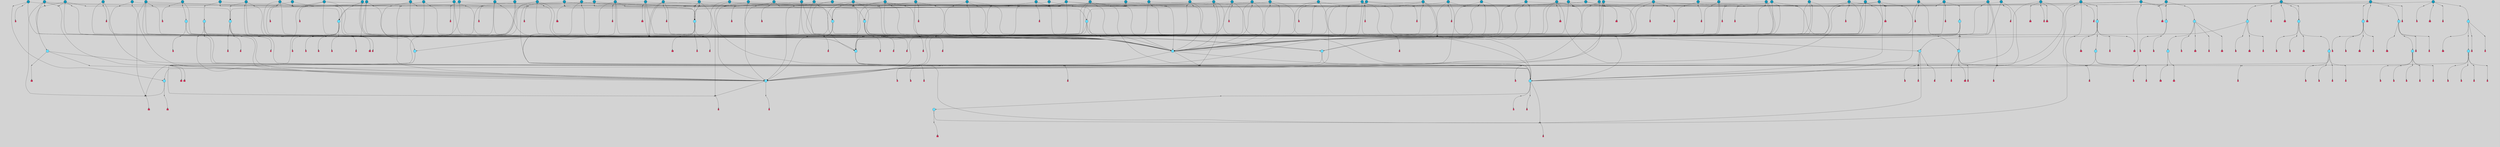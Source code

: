 // File exported with GEGELATI v1.3.1
// On the 2024-04-08 17:41:59
// With the File::TPGGraphDotExporter
digraph{
	graph[pad = "0.212, 0.055" bgcolor = lightgray]
	node[shape=circle style = filled label = ""]
		T7 [fillcolor="#66ddff"]
		T9 [fillcolor="#66ddff"]
		T11 [fillcolor="#66ddff"]
		T24 [fillcolor="#66ddff"]
		T59 [fillcolor="#66ddff"]
		T95 [fillcolor="#1199bb"]
		T102 [fillcolor="#66ddff"]
		T111 [fillcolor="#66ddff"]
		T214 [fillcolor="#66ddff"]
		T258 [fillcolor="#66ddff"]
		T283 [fillcolor="#1199bb"]
		T320 [fillcolor="#66ddff"]
		T321 [fillcolor="#66ddff"]
		T322 [fillcolor="#66ddff"]
		T323 [fillcolor="#1199bb"]
		T324 [fillcolor="#66ddff"]
		T325 [fillcolor="#66ddff"]
		T326 [fillcolor="#66ddff"]
		T327 [fillcolor="#1199bb"]
		T407 [fillcolor="#66ddff"]
		T20 [fillcolor="#1199bb"]
		T429 [fillcolor="#66ddff"]
		T440 [fillcolor="#66ddff"]
		T466 [fillcolor="#1199bb"]
		T487 [fillcolor="#66ddff"]
		T488 [fillcolor="#1199bb"]
		T540 [fillcolor="#66ddff"]
		T556 [fillcolor="#66ddff"]
		T566 [fillcolor="#66ddff"]
		T581 [fillcolor="#1199bb"]
		T585 [fillcolor="#1199bb"]
		T599 [fillcolor="#1199bb"]
		T603 [fillcolor="#1199bb"]
		T614 [fillcolor="#1199bb"]
		T618 [fillcolor="#1199bb"]
		T619 [fillcolor="#1199bb"]
		T622 [fillcolor="#1199bb"]
		T550 [fillcolor="#1199bb"]
		T623 [fillcolor="#66ddff"]
		T624 [fillcolor="#66ddff"]
		T625 [fillcolor="#66ddff"]
		T629 [fillcolor="#1199bb"]
		T653 [fillcolor="#1199bb"]
		T655 [fillcolor="#1199bb"]
		T657 [fillcolor="#1199bb"]
		T666 [fillcolor="#1199bb"]
		T668 [fillcolor="#1199bb"]
		T675 [fillcolor="#1199bb"]
		T676 [fillcolor="#1199bb"]
		T681 [fillcolor="#1199bb"]
		T691 [fillcolor="#1199bb"]
		T692 [fillcolor="#1199bb"]
		T695 [fillcolor="#1199bb"]
		T697 [fillcolor="#1199bb"]
		T497 [fillcolor="#1199bb"]
		T699 [fillcolor="#1199bb"]
		T700 [fillcolor="#1199bb"]
		T701 [fillcolor="#1199bb"]
		T374 [fillcolor="#1199bb"]
		T702 [fillcolor="#1199bb"]
		T704 [fillcolor="#1199bb"]
		T705 [fillcolor="#1199bb"]
		T706 [fillcolor="#1199bb"]
		T710 [fillcolor="#1199bb"]
		T711 [fillcolor="#1199bb"]
		T712 [fillcolor="#1199bb"]
		T713 [fillcolor="#1199bb"]
		T715 [fillcolor="#1199bb"]
		T716 [fillcolor="#66ddff"]
		T717 [fillcolor="#66ddff"]
		T718 [fillcolor="#66ddff"]
		T719 [fillcolor="#1199bb"]
		T720 [fillcolor="#66ddff"]
		T249 [fillcolor="#66ddff"]
		T721 [fillcolor="#66ddff"]
		T722 [fillcolor="#1199bb"]
		T725 [fillcolor="#66ddff"]
		T739 [fillcolor="#1199bb"]
		T745 [fillcolor="#66ddff"]
		T747 [fillcolor="#1199bb"]
		T748 [fillcolor="#1199bb"]
		T749 [fillcolor="#1199bb"]
		T750 [fillcolor="#1199bb"]
		T751 [fillcolor="#1199bb"]
		T752 [fillcolor="#1199bb"]
		T753 [fillcolor="#1199bb"]
		T754 [fillcolor="#1199bb"]
		T755 [fillcolor="#1199bb"]
		T756 [fillcolor="#1199bb"]
		T757 [fillcolor="#1199bb"]
		T758 [fillcolor="#1199bb"]
		T759 [fillcolor="#1199bb"]
		T760 [fillcolor="#1199bb"]
		T761 [fillcolor="#1199bb"]
		T762 [fillcolor="#1199bb"]
		T763 [fillcolor="#1199bb"]
		T764 [fillcolor="#1199bb"]
		T765 [fillcolor="#1199bb"]
		T766 [fillcolor="#1199bb"]
		T767 [fillcolor="#1199bb"]
		T768 [fillcolor="#1199bb"]
		T769 [fillcolor="#1199bb"]
		T770 [fillcolor="#1199bb"]
		T771 [fillcolor="#1199bb"]
		T772 [fillcolor="#1199bb"]
		T773 [fillcolor="#1199bb"]
		T774 [fillcolor="#1199bb"]
		T775 [fillcolor="#1199bb"]
		T776 [fillcolor="#1199bb"]
		T777 [fillcolor="#1199bb"]
		T778 [fillcolor="#1199bb"]
		T779 [fillcolor="#1199bb"]
		T780 [fillcolor="#1199bb"]
		T781 [fillcolor="#1199bb"]
		P8484 [fillcolor="#cccccc" shape=point] //-3|
		I8484 [shape=box style=invis label="1|6&2|7#0|7&#92;n10|2&0|7#1|3&#92;n9|6&2|7#2|2&#92;n5|3&0|7#0|7&#92;n1|6&2|3#0|0&#92;n2|3&2|3#2|2&#92;n5|1&2|6#0|6&#92;n"]
		P8484 -> I8484[style=invis]
		A5808 [fillcolor="#ff3366" shape=box margin=0.03 width=0 height=0 label="7"]
		T7 -> P8484 -> A5808
		P8485 [fillcolor="#cccccc" shape=point] //5|
		I8485 [shape=box style=invis label="0|5&2|3#0|1&#92;n0|6&2|1#2|4&#92;n6|2&2|6#0|7&#92;n7|4&0|3#0|1&#92;n5|4&0|7#1|6&#92;n9|1&0|5#2|2&#92;n6|3&2|3#1|7&#92;n11|7&2|4#1|6&#92;n2|5&0|1#0|0&#92;n4|7&0|0#0|2&#92;n6|2&0|6#0|0&#92;n2|1&2|6#2|4&#92;n10|0&2|0#1|0&#92;n6|6&2|4#0|6&#92;n"]
		P8485 -> I8485[style=invis]
		A5809 [fillcolor="#ff3366" shape=box margin=0.03 width=0 height=0 label="8"]
		T7 -> P8485 -> A5809
		P8486 [fillcolor="#cccccc" shape=point] //-6|
		I8486 [shape=box style=invis label="11|1&0|7#2|0&#92;n10|4&0|1#1|0&#92;n4|3&2|4#2|1&#92;n0|5&2|0#0|0&#92;n6|1&0|0#0|3&#92;n8|2&2|0#0|4&#92;n11|4&2|0#1|6&#92;n7|0&2|6#2|3&#92;n5|3&2|6#2|0&#92;n2|0&2|0#0|4&#92;n"]
		P8486 -> I8486[style=invis]
		A5810 [fillcolor="#ff3366" shape=box margin=0.03 width=0 height=0 label="9"]
		T9 -> P8486 -> A5810
		P8487 [fillcolor="#cccccc" shape=point] //2|
		I8487 [shape=box style=invis label="6|3&2|7#1|4&#92;n8|6&0|0#2|5&#92;n2|1&0|2#0|3&#92;n8|7&0|6#0|4&#92;n2|1&2|0#0|1&#92;n0|0&2|2#2|3&#92;n6|6&0|7#2|1&#92;n6|1&0|7#2|6&#92;n5|4&2|7#0|4&#92;n0|3&0|4#2|0&#92;n11|0&2|0#2|5&#92;n4|5&2|5#2|4&#92;n5|7&0|6#0|4&#92;n9|7&2|5#0|3&#92;n5|4&2|1#0|3&#92;n5|3&0|1#1|7&#92;n0|4&0|3#2|5&#92;n"]
		P8487 -> I8487[style=invis]
		A5811 [fillcolor="#ff3366" shape=box margin=0.03 width=0 height=0 label="10"]
		T9 -> P8487 -> A5811
		P8488 [fillcolor="#cccccc" shape=point] //6|
		I8488 [shape=box style=invis label="3|0&2|7#2|2&#92;n3|2&0|4#2|5&#92;n5|1&0|2#1|0&#92;n8|7&0|1#2|0&#92;n8|5&0|3#0|6&#92;n0|2&0|2#2|3&#92;n1|5&2|5#0|5&#92;n5|6&0|6#0|7&#92;n6|7&0|0#2|6&#92;n1|2&2|3#0|0&#92;n7|7&2|3#0|4&#92;n0|7&2|7#0|6&#92;n1|0&2|2#2|7&#92;n4|4&0|1#0|0&#92;n"]
		P8488 -> I8488[style=invis]
		A5812 [fillcolor="#ff3366" shape=box margin=0.03 width=0 height=0 label="11"]
		T11 -> P8488 -> A5812
		P8489 [fillcolor="#cccccc" shape=point] //-4|
		I8489 [shape=box style=invis label="4|1&0|4#2|6&#92;n1|2&2|2#2|0&#92;n1|2&2|0#0|6&#92;n8|4&2|3#2|5&#92;n5|5&2|1#1|0&#92;n"]
		P8489 -> I8489[style=invis]
		A5813 [fillcolor="#ff3366" shape=box margin=0.03 width=0 height=0 label="12"]
		T11 -> P8489 -> A5813
		P8490 [fillcolor="#cccccc" shape=point] //1|
		I8490 [shape=box style=invis label="5|1&0|6#2|7&#92;n2|4&0|4#2|2&#92;n0|6&0|5#0|4&#92;n10|6&2|5#1|6&#92;n9|3&0|1#1|7&#92;n10|3&2|2#1|0&#92;n5|0&0|0#2|1&#92;n11|3&2|3#1|5&#92;n10|3&0|1#1|0&#92;n2|4&0|1#0|1&#92;n0|2&0|3#2|4&#92;n9|2&2|1#2|5&#92;n11|7&2|6#2|6&#92;n"]
		P8490 -> I8490[style=invis]
		T24 -> P8490 -> T7
		P8491 [fillcolor="#cccccc" shape=point] //5|
		I8491 [shape=box style=invis label="3|0&2|0#0|1&#92;n3|0&0|7#0|1&#92;n5|3&0|2#2|6&#92;n4|4&2|4#2|6&#92;n11|2&0|7#1|6&#92;n2|7&2|2#2|5&#92;n9|3&2|6#2|7&#92;n7|7&0|0#0|4&#92;n6|1&2|4#2|3&#92;n5|4&2|0#1|6&#92;n1|3&0|7#0|4&#92;n"]
		P8491 -> I8491[style=invis]
		A5814 [fillcolor="#ff3366" shape=box margin=0.03 width=0 height=0 label="7"]
		T24 -> P8491 -> A5814
		P8492 [fillcolor="#cccccc" shape=point] //-2|
		I8492 [shape=box style=invis label="4|1&0|4#0|3&#92;n4|2&0|5#2|0&#92;n5|5&2|6#0|5&#92;n1|4&0|1#0|2&#92;n6|3&2|7#1|5&#92;n0|4&2|0#0|3&#92;n8|5&2|5#1|2&#92;n10|7&2|7#1|1&#92;n3|4&0|0#2|1&#92;n3|6&2|5#2|5&#92;n8|3&0|1#0|7&#92;n10|0&2|7#1|3&#92;n4|1&2|4#0|1&#92;n9|3&2|0#0|4&#92;n3|6&2|0#0|4&#92;n1|2&0|6#2|1&#92;n4|0&2|1#2|2&#92;n"]
		P8492 -> I8492[style=invis]
		A5815 [fillcolor="#ff3366" shape=box margin=0.03 width=0 height=0 label="14"]
		T24 -> P8492 -> A5815
		P8493 [fillcolor="#cccccc" shape=point] //8|
		I8493 [shape=box style=invis label="9|0&0|1#2|0&#92;n10|1&2|5#1|4&#92;n8|2&2|6#0|4&#92;n4|5&0|3#0|1&#92;n2|4&2|5#2|3&#92;n4|2&2|2#0|2&#92;n7|5&0|2#0|0&#92;n8|2&2|1#1|3&#92;n8|7&0|7#2|1&#92;n1|1&0|0#0|7&#92;n5|6&2|5#1|0&#92;n6|3&2|5#0|0&#92;n11|4&0|3#2|6&#92;n1|2&2|4#0|7&#92;n5|6&0|1#2|0&#92;n11|3&0|2#0|7&#92;n"]
		P8493 -> I8493[style=invis]
		A5816 [fillcolor="#ff3366" shape=box margin=0.03 width=0 height=0 label="6"]
		T59 -> P8493 -> A5816
		T59 -> P8491
		T59 -> P8486
		T59 -> P8491
		P8494 [fillcolor="#cccccc" shape=point] //4|
		I8494 [shape=box style=invis label="4|3&0|6#0|3&#92;n5|7&2|3#2|2&#92;n5|6&0|7#1|2&#92;n1|4&2|6#0|3&#92;n8|4&2|1#2|5&#92;n9|5&2|4#1|4&#92;n2|4&0|5#0|7&#92;n10|0&0|6#1|3&#92;n3|0&0|6#0|2&#92;n2|7&2|7#2|6&#92;n5|2&0|5#1|5&#92;n10|4&2|5#1|7&#92;n4|0&0|4#2|4&#92;n11|1&0|4#2|6&#92;n10|6&2|0#1|4&#92;n9|7&0|3#1|4&#92;n4|5&2|7#0|6&#92;n11|5&2|6#2|3&#92;n0|3&0|5#0|1&#92;n"]
		P8494 -> I8494[style=invis]
		A5817 [fillcolor="#ff3366" shape=box margin=0.03 width=0 height=0 label="13"]
		T95 -> P8494 -> A5817
		P8495 [fillcolor="#cccccc" shape=point] //8|
		I8495 [shape=box style=invis label="9|7&0|5#2|5&#92;n3|3&2|3#0|2&#92;n9|5&2|2#1|0&#92;n2|3&0|6#0|3&#92;n4|4&2|5#2|7&#92;n11|3&2|0#1|5&#92;n6|6&2|1#2|2&#92;n4|6&0|1#2|2&#92;n2|5&2|7#2|2&#92;n7|7&2|2#2|3&#92;n6|5&0|3#2|6&#92;n6|7&0|6#0|2&#92;n"]
		P8495 -> I8495[style=invis]
		A5818 [fillcolor="#ff3366" shape=box margin=0.03 width=0 height=0 label="14"]
		T95 -> P8495 -> A5818
		P8496 [fillcolor="#cccccc" shape=point] //2|
		I8496 [shape=box style=invis label="4|1&0|4#2|6&#92;n5|5&2|1#1|0&#92;n1|0&2|0#0|6&#92;n8|4&2|3#2|5&#92;n"]
		P8496 -> I8496[style=invis]
		T95 -> P8496 -> T11
		P8497 [fillcolor="#cccccc" shape=point] //-9|
		I8497 [shape=box style=invis label="2|0&2|0#2|1&#92;n4|4&2|4#2|6&#92;n9|1&0|3#1|7&#92;n5|3&0|2#2|6&#92;n2|7&2|2#2|5&#92;n5|4&2|0#1|6&#92;n3|0&0|7#0|1&#92;n1|3&0|7#0|4&#92;n11|6&2|2#0|7&#92;n7|7&0|0#0|4&#92;n11|0&0|7#1|6&#92;n9|3&2|6#2|7&#92;n"]
		P8497 -> I8497[style=invis]
		A5819 [fillcolor="#ff3366" shape=box margin=0.03 width=0 height=0 label="7"]
		T95 -> P8497 -> A5819
		P8498 [fillcolor="#cccccc" shape=point] //-8|
		I8498 [shape=box style=invis label="7|5&0|4#2|4&#92;n"]
		P8498 -> I8498[style=invis]
		A5820 [fillcolor="#ff3366" shape=box margin=0.03 width=0 height=0 label="3"]
		T95 -> P8498 -> A5820
		P8499 [fillcolor="#cccccc" shape=point] //7|
		I8499 [shape=box style=invis label="3|3&2|7#0|4&#92;n4|3&2|6#0|3&#92;n8|4&0|6#1|2&#92;n5|6&2|3#0|4&#92;n0|7&2|1#0|5&#92;n8|7&2|2#2|5&#92;n9|1&0|0#1|0&#92;n10|1&2|1#1|4&#92;n10|5&0|6#1|7&#92;n5|2&2|3#0|4&#92;n2|0&2|6#2|7&#92;n1|7&0|1#0|7&#92;n"]
		P8499 -> I8499[style=invis]
		A5821 [fillcolor="#ff3366" shape=box margin=0.03 width=0 height=0 label="2"]
		T102 -> P8499 -> A5821
		T102 -> P8498
		P8500 [fillcolor="#cccccc" shape=point] //8|
		I8500 [shape=box style=invis label="7|0&0|2#1|4&#92;n8|1&2|3#0|5&#92;n0|6&0|5#0|5&#92;n3|7&2|1#0|6&#92;n9|4&2|7#1|6&#92;n1|7&2|5#2|2&#92;n8|5&2|0#0|3&#92;n0|2&0|2#0|0&#92;n3|5&0|2#0|3&#92;n"]
		P8500 -> I8500[style=invis]
		A5822 [fillcolor="#ff3366" shape=box margin=0.03 width=0 height=0 label="5"]
		T102 -> P8500 -> A5822
		P8501 [fillcolor="#cccccc" shape=point] //-5|
		I8501 [shape=box style=invis label="0|0&2|3#0|2&#92;n10|5&0|6#1|3&#92;n7|3&0|6#2|3&#92;n3|4&0|6#0|6&#92;n10|5&0|2#1|1&#92;n5|0&0|1#0|3&#92;n6|6&2|5#1|5&#92;n7|4&0|2#1|7&#92;n5|7&0|1#2|5&#92;n1|5&0|0#0|3&#92;n7|5&2|1#2|6&#92;n9|0&0|2#0|0&#92;n4|0&2|4#0|0&#92;n4|6&0|0#2|3&#92;n3|1&0|6#2|5&#92;n7|7&2|1#2|3&#92;n9|4&2|2#0|6&#92;n"]
		P8501 -> I8501[style=invis]
		T111 -> P8501 -> T9
		P8502 [fillcolor="#cccccc" shape=point] //7|
		I8502 [shape=box style=invis label="7|4&2|1#2|0&#92;n4|1&2|4#2|3&#92;n5|0&2|0#2|2&#92;n6|1&2|4#2|6&#92;n"]
		P8502 -> I8502[style=invis]
		A5823 [fillcolor="#ff3366" shape=box margin=0.03 width=0 height=0 label="9"]
		T111 -> P8502 -> A5823
		P8503 [fillcolor="#cccccc" shape=point] //2|
		I8503 [shape=box style=invis label="3|0&2|0#0|1&#92;n11|2&0|7#1|6&#92;n8|7&2|4#0|5&#92;n5|3&0|2#2|6&#92;n4|4&2|4#2|6&#92;n3|0&0|7#0|1&#92;n2|7&2|2#2|5&#92;n9|3&2|6#2|7&#92;n7|7&0|0#0|4&#92;n6|1&2|4#1|3&#92;n5|4&2|0#1|6&#92;n1|3&0|7#0|4&#92;n"]
		P8503 -> I8503[style=invis]
		A5824 [fillcolor="#ff3366" shape=box margin=0.03 width=0 height=0 label="7"]
		T111 -> P8503 -> A5824
		T111 -> P8486
		P8504 [fillcolor="#cccccc" shape=point] //6|
		I8504 [shape=box style=invis label="9|4&2|7#0|6&#92;n8|4&0|1#1|0&#92;n1|3&0|0#2|1&#92;n2|4&0|6#2|2&#92;n5|1&2|5#0|7&#92;n3|0&0|3#2|6&#92;n2|2&2|6#0|2&#92;n8|4&0|4#2|2&#92;n5|1&2|4#0|3&#92;n9|4&0|6#0|6&#92;n5|0&2|2#1|5&#92;n11|7&0|0#1|1&#92;n0|4&0|3#0|3&#92;n7|7&2|4#2|5&#92;n1|5&0|1#2|1&#92;n"]
		P8504 -> I8504[style=invis]
		A5825 [fillcolor="#ff3366" shape=box margin=0.03 width=0 height=0 label="1"]
		T214 -> P8504 -> A5825
		P8505 [fillcolor="#cccccc" shape=point] //5|
		I8505 [shape=box style=invis label="9|4&2|3#1|3&#92;n0|4&2|4#0|5&#92;n6|1&2|6#2|5&#92;n4|0&0|5#2|0&#92;n"]
		P8505 -> I8505[style=invis]
		A5826 [fillcolor="#ff3366" shape=box margin=0.03 width=0 height=0 label="7"]
		T214 -> P8505 -> A5826
		P8506 [fillcolor="#cccccc" shape=point] //8|
		I8506 [shape=box style=invis label="9|0&0|1#2|0&#92;n10|1&2|5#1|4&#92;n8|2&2|6#0|4&#92;n2|4&2|5#2|3&#92;n4|2&2|2#0|2&#92;n7|5&0|2#0|0&#92;n8|2&2|1#1|3&#92;n8|7&0|7#2|1&#92;n1|1&0|0#0|7&#92;n5|6&2|5#1|0&#92;n6|6&2|5#0|0&#92;n11|4&0|3#2|6&#92;n4|2&2|4#0|7&#92;n5|6&0|1#2|0&#92;n11|3&0|2#0|7&#92;n"]
		P8506 -> I8506[style=invis]
		A5827 [fillcolor="#ff3366" shape=box margin=0.03 width=0 height=0 label="6"]
		T214 -> P8506 -> A5827
		P8507 [fillcolor="#cccccc" shape=point] //10|
		I8507 [shape=box style=invis label="4|5&2|7#2|1&#92;n1|7&2|3#0|6&#92;n3|5&2|2#0|3&#92;n10|3&0|7#1|4&#92;n7|1&0|4#2|6&#92;n10|2&0|3#1|7&#92;n9|5&2|0#0|4&#92;n4|0&0|3#2|7&#92;n11|4&2|6#1|2&#92;n5|4&2|7#0|2&#92;n2|6&2|4#0|0&#92;n6|5&0|7#2|1&#92;n5|3&2|3#1|6&#92;n10|7&2|0#1|2&#92;n"]
		P8507 -> I8507[style=invis]
		A5828 [fillcolor="#ff3366" shape=box margin=0.03 width=0 height=0 label="5"]
		T214 -> P8507 -> A5828
		P8508 [fillcolor="#cccccc" shape=point] //5|
		I8508 [shape=box style=invis label="3|0&2|0#0|1&#92;n3|0&0|7#0|1&#92;n5|3&0|2#2|6&#92;n4|4&2|4#2|6&#92;n11|2&0|7#1|6&#92;n2|7&2|2#2|5&#92;n9|3&2|6#2|7&#92;n7|7&0|0#0|4&#92;n6|1&2|4#2|3&#92;n5|4&2|0#1|6&#92;n1|3&0|7#0|4&#92;n"]
		P8508 -> I8508[style=invis]
		A5829 [fillcolor="#ff3366" shape=box margin=0.03 width=0 height=0 label="7"]
		T214 -> P8508 -> A5829
		P8509 [fillcolor="#cccccc" shape=point] //2|
		I8509 [shape=box style=invis label="9|1&2|3#0|1&#92;n5|3&2|4#2|7&#92;n11|0&2|3#0|4&#92;n7|0&2|4#0|4&#92;n5|2&2|0#2|4&#92;n7|3&0|7#0|5&#92;n"]
		P8509 -> I8509[style=invis]
		A5830 [fillcolor="#ff3366" shape=box margin=0.03 width=0 height=0 label="2"]
		T258 -> P8509 -> A5830
		T258 -> P8486
		P8510 [fillcolor="#cccccc" shape=point] //-5|
		I8510 [shape=box style=invis label="8|7&0|3#0|3&#92;n6|4&2|1#0|5&#92;n2|2&2|6#2|0&#92;n4|7&2|0#2|3&#92;n10|5&2|1#1|5&#92;n2|0&0|7#2|0&#92;n5|3&2|2#2|0&#92;n6|7&0|0#1|0&#92;n"]
		P8510 -> I8510[style=invis]
		A5831 [fillcolor="#ff3366" shape=box margin=0.03 width=0 height=0 label="1"]
		T258 -> P8510 -> A5831
		T258 -> P8496
		P8511 [fillcolor="#cccccc" shape=point] //5|
		I8511 [shape=box style=invis label="1|6&2|7#0|7&#92;n9|2&2|7#2|2&#92;n10|2&0|7#1|3&#92;n5|3&0|7#0|7&#92;n7|0&2|7#2|2&#92;n1|6&2|3#0|0&#92;n2|3&2|3#2|2&#92;n"]
		P8511 -> I8511[style=invis]
		A5832 [fillcolor="#ff3366" shape=box margin=0.03 width=0 height=0 label="7"]
		T258 -> P8511 -> A5832
		P8512 [fillcolor="#cccccc" shape=point] //-10|
		I8512 [shape=box style=invis label="11|0&0|6#2|7&#92;n4|1&2|1#2|5&#92;n4|6&2|3#0|3&#92;n0|2&2|3#2|3&#92;n0|6&0|5#0|4&#92;n3|5&0|3#0|7&#92;n5|3&2|5#0|2&#92;n11|3&0|7#1|1&#92;n10|3&2|2#1|5&#92;n0|7&2|6#2|6&#92;n9|3&0|1#1|7&#92;n2|4&0|1#0|1&#92;n"]
		P8512 -> I8512[style=invis]
		T283 -> P8512 -> T7
		P8513 [fillcolor="#cccccc" shape=point] //3|
		I8513 [shape=box style=invis label="7|2&0|2#2|4&#92;n0|4&0|6#2|7&#92;n9|0&0|1#2|2&#92;n8|6&0|0#1|0&#92;n"]
		P8513 -> I8513[style=invis]
		A5833 [fillcolor="#ff3366" shape=box margin=0.03 width=0 height=0 label="3"]
		T283 -> P8513 -> A5833
		P8514 [fillcolor="#cccccc" shape=point] //1|
		I8514 [shape=box style=invis label="0|4&0|1#0|1&#92;n10|5&2|5#1|6&#92;n7|7&2|5#2|2&#92;n9|5&0|7#2|7&#92;n8|4&0|3#2|7&#92;n11|0&2|3#0|5&#92;n7|0&0|0#0|1&#92;n4|2&0|4#0|5&#92;n5|1&0|6#2|7&#92;n11|3&0|7#1|3&#92;n"]
		P8514 -> I8514[style=invis]
		T283 -> P8514 -> T7
		P8515 [fillcolor="#cccccc" shape=point] //-4|
		I8515 [shape=box style=invis label="4|1&0|4#2|6&#92;n1|2&2|2#2|0&#92;n1|2&2|0#0|6&#92;n8|4&2|3#2|5&#92;n5|5&2|1#1|0&#92;n"]
		P8515 -> I8515[style=invis]
		A5834 [fillcolor="#ff3366" shape=box margin=0.03 width=0 height=0 label="12"]
		T320 -> P8515 -> A5834
		P8516 [fillcolor="#cccccc" shape=point] //-9|
		I8516 [shape=box style=invis label="2|0&2|0#2|1&#92;n4|4&2|4#2|6&#92;n9|1&0|3#1|7&#92;n5|3&0|2#2|6&#92;n2|7&2|2#2|5&#92;n5|4&2|0#1|6&#92;n3|0&0|7#0|1&#92;n1|3&0|7#0|4&#92;n11|6&2|2#0|7&#92;n7|7&0|0#0|4&#92;n11|0&0|7#1|6&#92;n9|3&2|6#2|7&#92;n"]
		P8516 -> I8516[style=invis]
		A5835 [fillcolor="#ff3366" shape=box margin=0.03 width=0 height=0 label="7"]
		T321 -> P8516 -> A5835
		P8517 [fillcolor="#cccccc" shape=point] //6|
		I8517 [shape=box style=invis label="3|0&2|7#2|2&#92;n3|2&0|4#2|5&#92;n5|1&0|2#1|0&#92;n8|7&0|1#2|0&#92;n8|5&0|3#0|6&#92;n0|2&0|2#2|3&#92;n1|5&2|5#0|5&#92;n5|6&0|6#0|7&#92;n6|7&0|0#2|6&#92;n1|2&2|3#0|0&#92;n7|7&2|3#0|4&#92;n0|7&2|7#0|6&#92;n1|0&2|2#2|7&#92;n4|4&0|1#0|0&#92;n"]
		P8517 -> I8517[style=invis]
		A5836 [fillcolor="#ff3366" shape=box margin=0.03 width=0 height=0 label="11"]
		T320 -> P8517 -> A5836
		P8518 [fillcolor="#cccccc" shape=point] //2|
		I8518 [shape=box style=invis label="4|1&0|4#2|6&#92;n5|5&2|1#1|0&#92;n1|0&2|0#0|6&#92;n8|4&2|3#2|5&#92;n"]
		P8518 -> I8518[style=invis]
		T321 -> P8518 -> T320
		P8519 [fillcolor="#cccccc" shape=point] //-3|
		I8519 [shape=box style=invis label="4|5&0|0#0|0&#92;n4|7&0|0#0|2&#92;n0|6&2|1#2|4&#92;n9|1&0|5#2|2&#92;n10|0&2|0#1|0&#92;n6|6&2|4#0|6&#92;n2|5&0|1#0|0&#92;n6|3&2|3#1|7&#92;n11|7&2|4#1|6&#92;n6|2&2|6#0|1&#92;n6|2&0|0#0|0&#92;n9|1&2|6#2|4&#92;n10|4&0|3#1|1&#92;n5|4&2|7#1|6&#92;n"]
		P8519 -> I8519[style=invis]
		T323 -> P8519 -> T321
		P8520 [fillcolor="#cccccc" shape=point] //5|
		I8520 [shape=box style=invis label="0|5&2|3#0|1&#92;n0|6&2|1#2|4&#92;n6|2&2|6#0|7&#92;n7|4&0|3#0|1&#92;n5|4&0|7#1|6&#92;n9|1&0|5#2|2&#92;n6|3&2|3#1|7&#92;n11|7&2|4#1|6&#92;n2|5&0|1#0|0&#92;n4|7&0|0#0|2&#92;n6|2&0|6#0|0&#92;n2|1&2|6#2|4&#92;n10|0&2|0#1|0&#92;n6|6&2|4#0|6&#92;n"]
		P8520 -> I8520[style=invis]
		A5837 [fillcolor="#ff3366" shape=box margin=0.03 width=0 height=0 label="8"]
		T322 -> P8520 -> A5837
		P8521 [fillcolor="#cccccc" shape=point] //8|
		I8521 [shape=box style=invis label="9|7&0|5#2|5&#92;n3|3&2|3#0|2&#92;n9|5&2|2#1|0&#92;n2|3&0|6#0|3&#92;n4|4&2|5#2|7&#92;n11|3&2|0#1|5&#92;n6|6&2|1#2|2&#92;n4|6&0|1#2|2&#92;n2|5&2|7#2|2&#92;n7|7&2|2#2|3&#92;n6|5&0|3#2|6&#92;n6|7&0|6#0|2&#92;n"]
		P8521 -> I8521[style=invis]
		A5838 [fillcolor="#ff3366" shape=box margin=0.03 width=0 height=0 label="14"]
		T321 -> P8521 -> A5838
		P8522 [fillcolor="#cccccc" shape=point] //-3|
		I8522 [shape=box style=invis label="1|6&2|7#0|7&#92;n10|2&0|7#1|3&#92;n9|6&2|7#2|2&#92;n5|3&0|7#0|7&#92;n1|6&2|3#0|0&#92;n2|3&2|3#2|2&#92;n5|1&2|6#0|6&#92;n"]
		P8522 -> I8522[style=invis]
		A5839 [fillcolor="#ff3366" shape=box margin=0.03 width=0 height=0 label="7"]
		T322 -> P8522 -> A5839
		P8523 [fillcolor="#cccccc" shape=point] //-8|
		I8523 [shape=box style=invis label="7|5&0|4#2|4&#92;n"]
		P8523 -> I8523[style=invis]
		A5840 [fillcolor="#ff3366" shape=box margin=0.03 width=0 height=0 label="3"]
		T321 -> P8523 -> A5840
		P8524 [fillcolor="#cccccc" shape=point] //4|
		I8524 [shape=box style=invis label="4|3&0|6#0|3&#92;n5|7&2|3#2|2&#92;n5|6&0|7#1|2&#92;n1|4&2|6#0|3&#92;n8|4&2|1#2|5&#92;n9|5&2|4#1|4&#92;n2|4&0|5#0|7&#92;n10|0&0|6#1|3&#92;n3|0&0|6#0|2&#92;n2|7&2|7#2|6&#92;n5|2&0|5#1|5&#92;n10|4&2|5#1|7&#92;n4|0&0|4#2|4&#92;n11|1&0|4#2|6&#92;n10|6&2|0#1|4&#92;n9|7&0|3#1|4&#92;n4|5&2|7#0|6&#92;n11|5&2|6#2|3&#92;n0|3&0|5#0|1&#92;n"]
		P8524 -> I8524[style=invis]
		A5841 [fillcolor="#ff3366" shape=box margin=0.03 width=0 height=0 label="13"]
		T321 -> P8524 -> A5841
		P8525 [fillcolor="#cccccc" shape=point] //1|
		I8525 [shape=box style=invis label="0|4&0|1#0|1&#92;n10|5&2|5#1|6&#92;n7|7&2|5#2|2&#92;n9|5&0|7#2|7&#92;n8|4&0|3#2|7&#92;n11|0&2|3#0|5&#92;n7|0&0|0#0|1&#92;n4|2&0|4#0|5&#92;n5|1&0|6#2|7&#92;n11|3&0|7#1|3&#92;n"]
		P8525 -> I8525[style=invis]
		T323 -> P8525 -> T322
		P8526 [fillcolor="#cccccc" shape=point] //4|
		I8526 [shape=box style=invis label="4|3&0|6#0|3&#92;n5|7&2|3#2|2&#92;n5|6&0|7#1|2&#92;n1|4&2|6#0|3&#92;n8|4&2|1#2|5&#92;n9|5&2|4#1|4&#92;n2|4&0|5#0|7&#92;n10|0&0|6#1|3&#92;n3|0&0|6#0|2&#92;n2|7&2|7#2|6&#92;n5|2&0|5#1|5&#92;n10|4&2|5#1|7&#92;n4|0&0|4#2|4&#92;n11|1&0|4#2|6&#92;n10|6&2|0#1|4&#92;n9|7&0|3#1|4&#92;n4|5&2|7#0|6&#92;n11|5&2|6#2|3&#92;n0|3&0|5#0|1&#92;n"]
		P8526 -> I8526[style=invis]
		A5842 [fillcolor="#ff3366" shape=box margin=0.03 width=0 height=0 label="13"]
		T323 -> P8526 -> A5842
		P8527 [fillcolor="#cccccc" shape=point] //-9|
		I8527 [shape=box style=invis label="2|0&2|0#2|1&#92;n4|4&2|4#2|6&#92;n9|1&0|3#1|7&#92;n5|3&0|2#2|6&#92;n2|7&2|2#2|5&#92;n5|4&2|0#1|6&#92;n3|0&0|7#0|1&#92;n1|3&0|7#0|4&#92;n11|6&2|2#0|7&#92;n7|7&0|0#0|4&#92;n11|0&0|7#1|6&#92;n9|3&2|6#2|7&#92;n"]
		P8527 -> I8527[style=invis]
		A5843 [fillcolor="#ff3366" shape=box margin=0.03 width=0 height=0 label="7"]
		T325 -> P8527 -> A5843
		P8528 [fillcolor="#cccccc" shape=point] //-4|
		I8528 [shape=box style=invis label="4|1&0|4#2|6&#92;n1|2&2|2#2|0&#92;n1|2&2|0#0|6&#92;n8|4&2|3#2|5&#92;n5|5&2|1#1|0&#92;n"]
		P8528 -> I8528[style=invis]
		A5844 [fillcolor="#ff3366" shape=box margin=0.03 width=0 height=0 label="12"]
		T324 -> P8528 -> A5844
		P8529 [fillcolor="#cccccc" shape=point] //6|
		I8529 [shape=box style=invis label="3|0&2|7#2|2&#92;n3|2&0|4#2|5&#92;n5|1&0|2#1|0&#92;n8|7&0|1#2|0&#92;n8|5&0|3#0|6&#92;n0|2&0|2#2|3&#92;n1|5&2|5#0|5&#92;n5|6&0|6#0|7&#92;n6|7&0|0#2|6&#92;n1|2&2|3#0|0&#92;n7|7&2|3#0|4&#92;n0|7&2|7#0|6&#92;n1|0&2|2#2|7&#92;n4|4&0|1#0|0&#92;n"]
		P8529 -> I8529[style=invis]
		A5845 [fillcolor="#ff3366" shape=box margin=0.03 width=0 height=0 label="11"]
		T324 -> P8529 -> A5845
		P8530 [fillcolor="#cccccc" shape=point] //2|
		I8530 [shape=box style=invis label="4|1&0|4#2|6&#92;n5|5&2|1#1|0&#92;n1|0&2|0#0|6&#92;n8|4&2|3#2|5&#92;n"]
		P8530 -> I8530[style=invis]
		T325 -> P8530 -> T324
		P8531 [fillcolor="#cccccc" shape=point] //4|
		I8531 [shape=box style=invis label="4|3&0|6#0|3&#92;n5|7&2|3#2|2&#92;n5|6&0|7#1|2&#92;n1|4&2|6#0|3&#92;n8|4&2|1#2|5&#92;n9|5&2|4#1|4&#92;n2|4&0|5#0|7&#92;n10|0&0|6#1|3&#92;n3|0&0|6#0|2&#92;n2|7&2|7#2|6&#92;n5|2&0|5#1|5&#92;n10|4&2|5#1|7&#92;n4|0&0|4#2|4&#92;n11|1&0|4#2|6&#92;n10|6&2|0#1|4&#92;n9|7&0|3#1|4&#92;n4|5&2|7#0|6&#92;n11|5&2|6#2|3&#92;n0|3&0|5#0|1&#92;n"]
		P8531 -> I8531[style=invis]
		A5846 [fillcolor="#ff3366" shape=box margin=0.03 width=0 height=0 label="13"]
		T325 -> P8531 -> A5846
		P8532 [fillcolor="#cccccc" shape=point] //-3|
		I8532 [shape=box style=invis label="4|5&0|0#0|0&#92;n4|7&0|0#0|2&#92;n0|6&2|1#2|4&#92;n9|1&0|5#2|2&#92;n10|0&2|0#1|0&#92;n6|6&2|4#0|6&#92;n2|5&0|1#0|0&#92;n6|3&2|3#1|7&#92;n11|7&2|4#1|6&#92;n6|2&2|6#0|1&#92;n6|2&0|0#0|0&#92;n9|1&2|6#2|4&#92;n10|4&0|3#1|1&#92;n5|4&2|7#1|6&#92;n"]
		P8532 -> I8532[style=invis]
		T327 -> P8532 -> T325
		P8533 [fillcolor="#cccccc" shape=point] //5|
		I8533 [shape=box style=invis label="0|5&2|3#0|1&#92;n0|6&2|1#2|4&#92;n6|2&2|6#0|7&#92;n7|4&0|3#0|1&#92;n5|4&0|7#1|6&#92;n9|1&0|5#2|2&#92;n6|3&2|3#1|7&#92;n11|7&2|4#1|6&#92;n2|5&0|1#0|0&#92;n4|7&0|0#0|2&#92;n6|2&0|6#0|0&#92;n2|1&2|6#2|4&#92;n10|0&2|0#1|0&#92;n6|6&2|4#0|6&#92;n"]
		P8533 -> I8533[style=invis]
		A5847 [fillcolor="#ff3366" shape=box margin=0.03 width=0 height=0 label="8"]
		T326 -> P8533 -> A5847
		P8534 [fillcolor="#cccccc" shape=point] //-8|
		I8534 [shape=box style=invis label="7|5&0|4#2|4&#92;n"]
		P8534 -> I8534[style=invis]
		A5848 [fillcolor="#ff3366" shape=box margin=0.03 width=0 height=0 label="3"]
		T325 -> P8534 -> A5848
		P8535 [fillcolor="#cccccc" shape=point] //-3|
		I8535 [shape=box style=invis label="1|6&2|7#0|7&#92;n10|2&0|7#1|3&#92;n9|6&2|7#2|2&#92;n5|3&0|7#0|7&#92;n1|6&2|3#0|0&#92;n2|3&2|3#2|2&#92;n5|1&2|6#0|6&#92;n"]
		P8535 -> I8535[style=invis]
		A5849 [fillcolor="#ff3366" shape=box margin=0.03 width=0 height=0 label="7"]
		T326 -> P8535 -> A5849
		P8536 [fillcolor="#cccccc" shape=point] //8|
		I8536 [shape=box style=invis label="9|7&0|5#2|5&#92;n3|3&2|3#0|2&#92;n9|5&2|2#1|0&#92;n2|3&0|6#0|3&#92;n4|4&2|5#2|7&#92;n11|3&2|0#1|5&#92;n6|6&2|1#2|2&#92;n4|6&0|1#2|2&#92;n2|5&2|7#2|2&#92;n7|7&2|2#2|3&#92;n6|5&0|3#2|6&#92;n6|7&0|6#0|2&#92;n"]
		P8536 -> I8536[style=invis]
		A5850 [fillcolor="#ff3366" shape=box margin=0.03 width=0 height=0 label="14"]
		T325 -> P8536 -> A5850
		P8537 [fillcolor="#cccccc" shape=point] //1|
		I8537 [shape=box style=invis label="0|4&0|1#0|1&#92;n10|5&2|5#1|6&#92;n7|7&2|5#2|2&#92;n9|5&0|7#2|7&#92;n8|4&0|3#2|7&#92;n11|0&2|3#0|5&#92;n7|0&0|0#0|1&#92;n4|2&0|4#0|5&#92;n5|1&0|6#2|7&#92;n11|3&0|7#1|3&#92;n"]
		P8537 -> I8537[style=invis]
		T327 -> P8537 -> T326
		P8538 [fillcolor="#cccccc" shape=point] //4|
		I8538 [shape=box style=invis label="4|3&0|6#0|3&#92;n5|7&2|3#2|2&#92;n5|6&0|7#1|2&#92;n1|4&2|6#0|3&#92;n8|4&2|1#2|5&#92;n9|5&2|4#1|4&#92;n2|4&0|5#0|7&#92;n10|0&0|6#1|3&#92;n3|0&0|6#0|2&#92;n2|7&2|7#2|6&#92;n5|2&0|5#1|5&#92;n10|4&2|5#1|7&#92;n4|0&0|4#2|4&#92;n11|1&0|4#2|6&#92;n10|6&2|0#1|4&#92;n9|7&0|3#1|4&#92;n4|5&2|7#0|6&#92;n11|5&2|6#2|3&#92;n0|3&0|5#0|1&#92;n"]
		P8538 -> I8538[style=invis]
		A5851 [fillcolor="#ff3366" shape=box margin=0.03 width=0 height=0 label="13"]
		T327 -> P8538 -> A5851
		P8539 [fillcolor="#cccccc" shape=point] //-1|
		I8539 [shape=box style=invis label="0|5&2|2#0|0&#92;n11|3&2|3#1|3&#92;n8|5&2|2#1|7&#92;n10|0&0|6#1|2&#92;n9|1&2|5#0|3&#92;n8|0&2|4#2|6&#92;n6|7&0|2#0|3&#92;n9|2&0|7#0|1&#92;n6|2&0|2#2|1&#92;n"]
		P8539 -> I8539[style=invis]
		A5852 [fillcolor="#ff3366" shape=box margin=0.03 width=0 height=0 label="7"]
		T407 -> P8539 -> A5852
		P8540 [fillcolor="#cccccc" shape=point] //-3|
		I8540 [shape=box style=invis label="7|7&0|0#0|4&#92;n11|2&0|7#1|6&#92;n8|7&2|4#0|5&#92;n5|3&0|2#2|6&#92;n4|4&2|4#2|6&#92;n3|0&0|7#0|6&#92;n2|7&2|2#2|5&#92;n9|3&2|6#2|7&#92;n6|7&0|0#0|7&#92;n3|0&2|0#0|1&#92;n6|1&2|4#1|3&#92;n5|4&2|0#1|6&#92;n1|3&0|7#0|4&#92;n"]
		P8540 -> I8540[style=invis]
		T407 -> P8540 -> T59
		P8541 [fillcolor="#cccccc" shape=point] //-5|
		I8541 [shape=box style=invis label="5|3&0|7#0|7&#92;n9|2&2|7#2|2&#92;n1|6&2|7#0|7&#92;n7|6&2|4#0|5&#92;n10|3&0|2#1|1&#92;n9|2&0|7#1|3&#92;n1|6&0|3#0|1&#92;n4|0&0|2#2|2&#92;n7|0&2|7#2|2&#92;n5|1&2|6#0|3&#92;n2|3&2|3#2|2&#92;n"]
		P8541 -> I8541[style=invis]
		T407 -> P8541 -> T102
		P8542 [fillcolor="#cccccc" shape=point] //1|
		I8542 [shape=box style=invis label="9|3&2|0#0|4&#92;n4|2&0|5#2|0&#92;n10|7&2|7#1|1&#92;n6|3&2|6#1|5&#92;n8|3&2|5#1|2&#92;n4|0&2|1#2|2&#92;n4|1&0|4#0|3&#92;n3|6&2|5#2|5&#92;n8|3&0|1#0|7&#92;n4|0&2|4#0|1&#92;n3|4&0|0#2|1&#92;n3|2&0|7#2|1&#92;n1|4&0|1#0|2&#92;n"]
		P8542 -> I8542[style=invis]
		A5853 [fillcolor="#ff3366" shape=box margin=0.03 width=0 height=0 label="14"]
		T407 -> P8542 -> A5853
		P8543 [fillcolor="#cccccc" shape=point] //3|
		I8543 [shape=box style=invis label="5|4&2|7#0|4&#92;n0|4&0|3#2|5&#92;n8|6&0|0#2|5&#92;n2|1&0|2#0|3&#92;n9|7&0|6#0|4&#92;n0|0&2|2#2|3&#92;n6|6&0|7#2|1&#92;n6|1&0|7#2|6&#92;n0|3&0|4#2|0&#92;n11|0&2|0#2|5&#92;n4|5&2|5#2|4&#92;n5|3&0|1#1|7&#92;n9|7&2|2#0|3&#92;n5|4&2|1#0|3&#92;n5|0&0|6#0|4&#92;n0|0&0|1#2|0&#92;n"]
		P8543 -> I8543[style=invis]
		A5854 [fillcolor="#ff3366" shape=box margin=0.03 width=0 height=0 label="10"]
		T407 -> P8543 -> A5854
		P8544 [fillcolor="#cccccc" shape=point] //-2|
		I8544 [shape=box style=invis label="3|5&2|6#2|3&#92;n3|2&0|0#0|0&#92;n8|0&2|0#0|1&#92;n"]
		P8544 -> I8544[style=invis]
		A5855 [fillcolor="#ff3366" shape=box margin=0.03 width=0 height=0 label="3"]
		T20 -> P8544 -> A5855
		P8545 [fillcolor="#cccccc" shape=point] //5|
		I8545 [shape=box style=invis label="4|4&2|4#2|6&#92;n3|0&0|7#0|1&#92;n5|3&0|2#2|6&#92;n3|0&2|0#2|1&#92;n11|2&0|7#1|6&#92;n9|3&2|6#2|7&#92;n7|7&0|0#0|4&#92;n6|1&2|4#2|3&#92;n5|4&2|0#1|6&#92;n1|3&0|7#0|4&#92;n"]
		P8545 -> I8545[style=invis]
		T20 -> P8545 -> T407
		P8546 [fillcolor="#cccccc" shape=point] //4|
		I8546 [shape=box style=invis label="2|2&0|1#2|4&#92;n3|7&2|2#0|7&#92;n6|5&2|4#1|3&#92;n7|0&0|7#1|3&#92;n10|7&0|0#1|2&#92;n"]
		P8546 -> I8546[style=invis]
		T20 -> P8546 -> T111
		T20 -> P8491
		T20 -> P8486
		P8547 [fillcolor="#cccccc" shape=point] //4|
		I8547 [shape=box style=invis label="8|5&2|3#2|1&#92;n10|1&0|3#1|6&#92;n7|1&2|6#1|3&#92;n4|1&0|6#0|0&#92;n11|1&0|2#0|3&#92;n2|0&2|1#2|7&#92;n"]
		P8547 -> I8547[style=invis]
		A5856 [fillcolor="#ff3366" shape=box margin=0.03 width=0 height=0 label="2"]
		T429 -> P8547 -> A5856
		P8548 [fillcolor="#cccccc" shape=point] //1|
		I8548 [shape=box style=invis label="9|7&0|2#2|2&#92;n6|5&0|1#1|0&#92;n2|2&0|0#2|1&#92;n4|3&2|2#2|3&#92;n2|5&2|2#0|0&#92;n10|7&0|5#1|1&#92;n9|5&2|7#2|5&#92;n7|7&2|5#2|5&#92;n8|0&2|4#0|1&#92;n5|4&2|0#0|2&#92;n2|5&2|2#2|6&#92;n4|4&0|2#2|1&#92;n7|2&2|4#0|0&#92;n10|0&2|2#1|1&#92;n10|4&2|3#1|0&#92;n"]
		P8548 -> I8548[style=invis]
		A5857 [fillcolor="#ff3366" shape=box margin=0.03 width=0 height=0 label="1"]
		T429 -> P8548 -> A5857
		P8549 [fillcolor="#cccccc" shape=point] //-8|
		I8549 [shape=box style=invis label="11|7&2|0#2|0&#92;n5|5&2|7#2|7&#92;n8|6&2|7#1|2&#92;n1|7&0|3#0|6&#92;n4|0&2|1#2|2&#92;n9|0&0|2#0|0&#92;n10|1&0|5#1|6&#92;n0|0&2|3#2|0&#92;n3|2&0|1#2|6&#92;n0|1&2|4#0|0&#92;n"]
		P8549 -> I8549[style=invis]
		A5858 [fillcolor="#ff3366" shape=box margin=0.03 width=0 height=0 label="6"]
		T429 -> P8549 -> A5858
		P8550 [fillcolor="#cccccc" shape=point] //-7|
		I8550 [shape=box style=invis label="7|3&0|6#2|5&#92;n10|5&0|5#1|0&#92;n1|0&2|4#0|3&#92;n"]
		P8550 -> I8550[style=invis]
		T429 -> P8550 -> T7
		P8551 [fillcolor="#cccccc" shape=point] //-2|
		I8551 [shape=box style=invis label="3|1&2|6#2|5&#92;n4|5&0|4#0|6&#92;n7|1&0|6#2|2&#92;n2|6&0|6#2|0&#92;n7|7&0|0#1|0&#92;n3|7&0|7#0|1&#92;n1|3&2|2#2|0&#92;n3|6&0|5#0|0&#92;n4|0&2|7#0|4&#92;n9|4&2|2#0|1&#92;n3|1&2|5#0|7&#92;n"]
		P8551 -> I8551[style=invis]
		A5859 [fillcolor="#ff3366" shape=box margin=0.03 width=0 height=0 label="1"]
		T429 -> P8551 -> A5859
		P8552 [fillcolor="#cccccc" shape=point] //2|
		I8552 [shape=box style=invis label="0|6&0|7#0|4&#92;n6|7&2|6#2|6&#92;n11|3&0|7#1|6&#92;n11|1&0|6#2|7&#92;n2|4&0|1#0|1&#92;n10|6&2|5#1|6&#92;n11|3&0|1#1|7&#92;n10|0&2|3#1|5&#92;n"]
		P8552 -> I8552[style=invis]
		T440 -> P8552 -> T7
		P8553 [fillcolor="#cccccc" shape=point] //-9|
		I8553 [shape=box style=invis label="2|0&2|3#2|0&#92;n11|7&0|4#1|0&#92;n"]
		P8553 -> I8553[style=invis]
		T440 -> P8553 -> T111
		T440 -> P8491
		P8554 [fillcolor="#cccccc" shape=point] //-3|
		I8554 [shape=box style=invis label="4|5&0|0#0|0&#92;n4|7&0|0#0|2&#92;n6|3&2|3#1|7&#92;n9|1&0|5#2|2&#92;n6|2&0|0#0|0&#92;n2|5&0|1#0|0&#92;n0|6&2|1#2|4&#92;n11|7&2|4#1|6&#92;n6|2&2|6#0|1&#92;n10|0&2|0#1|5&#92;n9|1&2|6#2|4&#92;n10|0&0|3#1|1&#92;n5|4&2|7#1|6&#92;n"]
		P8554 -> I8554[style=invis]
		T466 -> P8554 -> T321
		T466 -> P8525
		P8555 [fillcolor="#cccccc" shape=point] //2|
		I8555 [shape=box style=invis label="9|1&2|3#0|1&#92;n3|6&2|5#2|7&#92;n7|1&2|2#2|6&#92;n1|2&0|3#0|5&#92;n7|0&2|2#1|4&#92;n7|3&2|7#0|0&#92;n7|6&2|5#0|7&#92;n"]
		P8555 -> I8555[style=invis]
		A5860 [fillcolor="#ff3366" shape=box margin=0.03 width=0 height=0 label="2"]
		T466 -> P8555 -> A5860
		P8556 [fillcolor="#cccccc" shape=point] //-6|
		I8556 [shape=box style=invis label="7|0&2|1#2|0&#92;n9|7&2|1#1|7&#92;n11|0&0|7#0|4&#92;n6|6&0|2#1|1&#92;n2|2&2|5#0|0&#92;n10|1&2|5#1|5&#92;n1|3&2|2#2|0&#92;n4|7&0|4#2|3&#92;n5|7&0|0#2|1&#92;n8|2&0|1#1|4&#92;n4|1&0|3#0|2&#92;n10|2&2|6#1|5&#92;n1|1&2|3#2|2&#92;n"]
		P8556 -> I8556[style=invis]
		T466 -> P8556 -> T440
		P8557 [fillcolor="#cccccc" shape=point] //1|
		I8557 [shape=box style=invis label="3|0&2|0#0|1&#92;n2|5&0|2#0|2&#92;n5|3&0|2#2|6&#92;n4|6&2|7#0|0&#92;n4|4&2|0#2|6&#92;n3|3&0|6#0|1&#92;n11|2&0|7#1|6&#92;n1|3&0|7#0|4&#92;n6|1&2|4#2|3&#92;n7|7&0|0#0|4&#92;n3|0&0|7#0|1&#92;n9|5&2|6#2|7&#92;n"]
		P8557 -> I8557[style=invis]
		A5861 [fillcolor="#ff3366" shape=box margin=0.03 width=0 height=0 label="7"]
		T487 -> P8557 -> A5861
		P8558 [fillcolor="#cccccc" shape=point] //7|
		I8558 [shape=box style=invis label="10|3&0|1#1|4&#92;n11|1&2|0#1|0&#92;n11|3&2|3#0|5&#92;n10|1&0|5#1|6&#92;n8|1&0|6#2|4&#92;n6|2&2|5#1|4&#92;n4|0&2|5#2|0&#92;n"]
		P8558 -> I8558[style=invis]
		T487 -> P8558 -> T7
		P8559 [fillcolor="#cccccc" shape=point] //7|
		I8559 [shape=box style=invis label="2|0&2|1#2|0&#92;n9|1&0|6#0|3&#92;n11|7&0|4#1|0&#92;n"]
		P8559 -> I8559[style=invis]
		T487 -> P8559 -> T111
		P8560 [fillcolor="#cccccc" shape=point] //6|
		I8560 [shape=box style=invis label="7|0&2|5#1|2&#92;n10|6&2|1#1|3&#92;n7|5&0|2#0|7&#92;n10|7&0|1#1|5&#92;n4|6&2|5#0|5&#92;n4|4&0|7#2|7&#92;n"]
		P8560 -> I8560[style=invis]
		A5862 [fillcolor="#ff3366" shape=box margin=0.03 width=0 height=0 label="7"]
		T488 -> P8560 -> A5862
		P8561 [fillcolor="#cccccc" shape=point] //6|
		I8561 [shape=box style=invis label="0|5&2|3#0|1&#92;n0|6&2|1#2|4&#92;n9|1&0|5#2|2&#92;n7|4&0|3#0|1&#92;n5|4&0|7#1|6&#92;n2|5&0|1#0|0&#92;n6|3&2|3#1|7&#92;n11|7&2|4#1|6&#92;n6|2&2|6#0|1&#92;n4|7&0|0#0|2&#92;n6|2&0|6#0|0&#92;n9|1&2|6#2|4&#92;n10|0&2|0#1|0&#92;n6|6&2|4#0|6&#92;n"]
		P8561 -> I8561[style=invis]
		A5863 [fillcolor="#ff3366" shape=box margin=0.03 width=0 height=0 label="8"]
		T488 -> P8561 -> A5863
		P8562 [fillcolor="#cccccc" shape=point] //9|
		I8562 [shape=box style=invis label="7|1&2|2#2|5&#92;n1|0&2|5#2|1&#92;n11|6&0|4#0|1&#92;n10|6&0|3#1|6&#92;n7|1&0|0#2|6&#92;n4|0&2|6#0|1&#92;n4|6&0|4#2|7&#92;n10|0&2|3#1|0&#92;n1|0&2|3#0|7&#92;n1|6&2|0#0|5&#92;n6|2&0|1#0|7&#92;n9|2&0|3#2|7&#92;n5|3&0|6#0|6&#92;n3|1&0|3#0|5&#92;n1|7&2|5#2|3&#92;n8|1&2|7#0|6&#92;n10|3&2|0#1|4&#92;n7|6&2|4#0|2&#92;n7|4&2|6#0|3&#92;n"]
		P8562 -> I8562[style=invis]
		T488 -> P8562 -> T7
		P8563 [fillcolor="#cccccc" shape=point] //4|
		I8563 [shape=box style=invis label="7|2&2|3#1|3&#92;n10|7&0|0#1|2&#92;n3|7&2|2#0|7&#92;n8|5&2|4#1|3&#92;n7|0&0|7#1|3&#92;n2|2&0|1#2|4&#92;n"]
		P8563 -> I8563[style=invis]
		T488 -> P8563 -> T111
		P8564 [fillcolor="#cccccc" shape=point] //-9|
		I8564 [shape=box style=invis label="4|7&2|6#0|5&#92;n11|3&0|2#2|6&#92;n10|2&2|4#1|6&#92;n3|0&2|6#2|7&#92;n4|3&0|5#0|7&#92;n2|3&0|7#0|7&#92;n10|6&0|7#1|5&#92;n10|1&2|2#1|1&#92;n1|7&0|3#2|6&#92;n"]
		P8564 -> I8564[style=invis]
		A5864 [fillcolor="#ff3366" shape=box margin=0.03 width=0 height=0 label="4"]
		T488 -> P8564 -> A5864
		T540 -> P8559
		T540 -> P8561
		P8565 [fillcolor="#cccccc" shape=point] //-4|
		I8565 [shape=box style=invis label="6|3&2|6#1|2&#92;n2|5&2|2#2|5&#92;n2|6&0|4#0|5&#92;n6|0&0|2#1|2&#92;n"]
		P8565 -> I8565[style=invis]
		A5865 [fillcolor="#ff3366" shape=box margin=0.03 width=0 height=0 label="7"]
		T540 -> P8565 -> A5865
		P8566 [fillcolor="#cccccc" shape=point] //-5|
		I8566 [shape=box style=invis label="7|2&0|3#2|2&#92;n3|2&0|2#2|0&#92;n1|5&2|7#0|4&#92;n5|3&0|3#0|7&#92;n11|4&0|1#0|0&#92;n8|7&2|7#2|7&#92;n4|0&0|3#2|7&#92;n"]
		P8566 -> I8566[style=invis]
		A5866 [fillcolor="#ff3366" shape=box margin=0.03 width=0 height=0 label="7"]
		T540 -> P8566 -> A5866
		P8567 [fillcolor="#cccccc" shape=point] //1|
		I8567 [shape=box style=invis label="0|4&0|1#0|7&#92;n10|5&2|5#1|6&#92;n7|7&2|5#2|2&#92;n9|5&0|7#2|7&#92;n8|4&0|3#2|7&#92;n7|0&0|0#0|1&#92;n11|0&2|3#0|5&#92;n4|2&0|4#0|5&#92;n11|3&0|7#1|3&#92;n"]
		P8567 -> I8567[style=invis]
		T556 -> P8567 -> T322
		T556 -> P8559
		P8568 [fillcolor="#cccccc" shape=point] //6|
		I8568 [shape=box style=invis label="8|3&0|3#0|1&#92;n4|1&0|7#0|7&#92;n11|7&0|2#0|0&#92;n6|4&2|3#1|7&#92;n8|3&0|1#0|4&#92;n10|0&2|4#1|6&#92;n10|6&0|3#1|2&#92;n5|1&0|1#1|4&#92;n5|5&0|4#2|0&#92;n1|3&0|6#0|0&#92;n0|1&2|0#2|7&#92;n"]
		P8568 -> I8568[style=invis]
		A5867 [fillcolor="#ff3366" shape=box margin=0.03 width=0 height=0 label="3"]
		T556 -> P8568 -> A5867
		P8569 [fillcolor="#cccccc" shape=point] //-6|
		I8569 [shape=box style=invis label="4|6&0|1#2|5&#92;n4|3&2|0#0|1&#92;n2|1&2|3#0|0&#92;n7|4&2|7#0|4&#92;n0|0&2|7#2|7&#92;n11|7&0|5#2|3&#92;n5|0&2|1#2|2&#92;n10|0&0|4#1|2&#92;n4|4&0|7#0|0&#92;n6|7&0|2#0|1&#92;n1|6&2|5#0|4&#92;n"]
		P8569 -> I8569[style=invis]
		A5868 [fillcolor="#ff3366" shape=box margin=0.03 width=0 height=0 label="0"]
		T556 -> P8569 -> A5868
		T566 -> P8525
		T566 -> P8556
		P8570 [fillcolor="#cccccc" shape=point] //1|
		I8570 [shape=box style=invis label="3|0&2|0#2|1&#92;n2|5&0|2#0|2&#92;n4|4&2|0#2|6&#92;n4|6&2|7#0|0&#92;n5|3&0|2#2|6&#92;n3|3&0|6#0|1&#92;n11|2&0|7#1|6&#92;n8|5&0|0#0|2&#92;n6|1&2|4#2|3&#92;n7|7&0|0#0|4&#92;n3|0&0|7#0|1&#92;n9|5&2|6#2|7&#92;n"]
		P8570 -> I8570[style=invis]
		A5869 [fillcolor="#ff3366" shape=box margin=0.03 width=0 height=0 label="7"]
		T566 -> P8570 -> A5869
		T581 -> P8554
		T581 -> P8556
		P8571 [fillcolor="#cccccc" shape=point] //3|
		I8571 [shape=box style=invis label="10|4&2|4#1|2&#92;n9|3&0|6#0|6&#92;n7|5&2|5#1|0&#92;n7|2&0|4#0|2&#92;n5|5&0|0#0|1&#92;n1|7&2|7#0|7&#92;n5|7&0|1#0|5&#92;n2|0&0|7#2|4&#92;n9|2&2|7#1|5&#92;n10|3&0|0#1|0&#92;n11|6&0|7#2|2&#92;n3|6&0|6#2|2&#92;n1|4&0|5#2|1&#92;n0|4&2|6#0|0&#92;n2|6&2|2#0|0&#92;n1|6&2|4#2|2&#92;n4|3&0|6#2|1&#92;n3|3&2|7#0|7&#92;n1|6&2|0#0|0&#92;n9|4&2|2#2|7&#92;n"]
		P8571 -> I8571[style=invis]
		T581 -> P8571 -> T429
		P8572 [fillcolor="#cccccc" shape=point] //6|
		I8572 [shape=box style=invis label="5|3&0|7#0|7&#92;n10|2&0|7#1|3&#92;n1|6&2|7#0|7&#92;n2|3&2|3#2|2&#92;n1|4&0|3#2|4&#92;n0|0&2|7#2|2&#92;n"]
		P8572 -> I8572[style=invis]
		A5870 [fillcolor="#ff3366" shape=box margin=0.03 width=0 height=0 label="7"]
		T585 -> P8572 -> A5870
		T585 -> P8559
		P8573 [fillcolor="#cccccc" shape=point] //9|
		I8573 [shape=box style=invis label="4|7&0|0#0|2&#92;n11|6&0|4#1|6&#92;n11|0&2|0#0|4&#92;n0|6&0|4#2|6&#92;n10|3&0|7#1|2&#92;n2|5&0|1#0|0&#92;n9|5&2|7#1|1&#92;n5|3&0|7#2|7&#92;n6|2&2|6#0|7&#92;n10|6&2|1#1|1&#92;n6|0&0|0#1|0&#92;n9|1&0|5#2|2&#92;n"]
		P8573 -> I8573[style=invis]
		T585 -> P8573 -> T111
		T585 -> P8496
		P8574 [fillcolor="#cccccc" shape=point] //-5|
		I8574 [shape=box style=invis label="6|0&0|3#1|1&#92;n7|3&0|1#2|1&#92;n7|4&2|4#2|1&#92;n5|2&2|3#1|6&#92;n11|6&2|4#0|5&#92;n7|7&0|3#2|2&#92;n1|6&0|4#0|5&#92;n8|1&0|2#0|0&#92;n9|0&0|6#2|1&#92;n"]
		P8574 -> I8574[style=invis]
		T585 -> P8574 -> T7
		T599 -> P8556
		T599 -> P8571
		P8575 [fillcolor="#cccccc" shape=point] //9|
		I8575 [shape=box style=invis label="10|4&2|5#1|0&#92;n5|6&2|0#1|7&#92;n1|1&2|3#0|5&#92;n10|1&2|7#1|0&#92;n2|1&0|0#2|0&#92;n3|7&2|4#2|4&#92;n0|1&2|5#2|2&#92;n4|5&2|7#0|5&#92;n3|0&0|5#2|2&#92;n9|1&2|5#1|1&#92;n10|1&0|3#1|4&#92;n1|6&0|2#0|0&#92;n3|4&0|3#2|0&#92;n7|2&2|4#2|6&#92;n2|4&2|0#2|2&#92;n"]
		P8575 -> I8575[style=invis]
		T599 -> P8575 -> T440
		P8576 [fillcolor="#cccccc" shape=point] //-2|
		I8576 [shape=box style=invis label="5|7&2|5#1|7&#92;n7|5&2|1#1|6&#92;n9|7&2|1#2|7&#92;n2|0&2|1#2|0&#92;n10|2&0|4#1|6&#92;n10|2&2|6#1|5&#92;n4|7&2|3#0|2&#92;n2|3&2|2#2|0&#92;n5|1&0|5#1|5&#92;n3|3&0|6#0|3&#92;n8|2&0|1#1|4&#92;n1|1&2|3#2|2&#92;n5|0&0|7#0|4&#92;n0|2&2|5#0|0&#92;n10|3&2|5#1|5&#92;n"]
		P8576 -> I8576[style=invis]
		T603 -> P8576 -> T440
		P8577 [fillcolor="#cccccc" shape=point] //5|
		I8577 [shape=box style=invis label="11|7&2|4#1|6&#92;n0|6&2|1#2|4&#92;n6|2&2|6#0|7&#92;n6|6&2|4#0|6&#92;n7|4&0|3#0|1&#92;n0|5&2|3#0|1&#92;n9|1&0|7#2|2&#92;n5|4&0|7#1|6&#92;n2|5&0|1#0|0&#92;n4|7&0|0#0|4&#92;n6|2&0|6#0|0&#92;n2|1&2|6#2|4&#92;n10|0&0|0#1|0&#92;n9|0&2|7#1|1&#92;n5|1&0|7#2|7&#92;n"]
		P8577 -> I8577[style=invis]
		T603 -> P8577 -> T258
		P8578 [fillcolor="#cccccc" shape=point] //-9|
		I8578 [shape=box style=invis label="7|7&0|0#0|4&#92;n11|2&0|7#1|6&#92;n5|3&0|2#2|4&#92;n4|4&2|4#2|6&#92;n6|1&2|4#1|3&#92;n2|7&2|2#2|5&#92;n3|0&0|7#0|6&#92;n6|7&0|0#0|7&#92;n3|0&2|0#0|1&#92;n9|3&0|6#2|7&#92;n5|4&2|0#1|6&#92;n1|3&0|7#0|4&#92;n"]
		P8578 -> I8578[style=invis]
		T603 -> P8578 -> T59
		P8579 [fillcolor="#cccccc" shape=point] //3|
		I8579 [shape=box style=invis label="1|7&0|1#2|5&#92;n5|6&0|7#1|3&#92;n5|7&0|3#2|2&#92;n10|6&2|0#1|4&#92;n5|2&0|5#1|5&#92;n4|5&2|7#0|6&#92;n8|4&2|1#2|5&#92;n2|3&2|7#2|6&#92;n3|0&0|6#0|2&#92;n10|0&0|6#1|3&#92;n0|4&2|7#2|5&#92;n9|5&2|4#1|4&#92;n8|4&2|6#2|0&#92;n9|7&0|3#1|4&#92;n"]
		P8579 -> I8579[style=invis]
		A5871 [fillcolor="#ff3366" shape=box margin=0.03 width=0 height=0 label="13"]
		T603 -> P8579 -> A5871
		T614 -> P8559
		P8580 [fillcolor="#cccccc" shape=point] //-8|
		I8580 [shape=box style=invis label="5|2&2|5#0|6&#92;n9|7&0|0#0|4&#92;n10|7&0|7#1|3&#92;n7|7&2|7#2|5&#92;n8|4&0|4#1|0&#92;n1|6&2|2#0|0&#92;n1|3&0|1#2|4&#92;n7|7&0|5#2|3&#92;n5|4&0|1#2|2&#92;n0|6&0|1#2|2&#92;n8|3&2|7#0|2&#92;n4|0&0|6#2|7&#92;n"]
		P8580 -> I8580[style=invis]
		T614 -> P8580 -> T7
		P8581 [fillcolor="#cccccc" shape=point] //8|
		I8581 [shape=box style=invis label="0|7&2|6#2|6&#92;n0|6&0|5#0|4&#92;n7|7&2|1#0|5&#92;n10|3&0|1#1|0&#92;n2|4&2|4#2|2&#92;n5|1&0|6#2|7&#92;n0|4&0|0#0|6&#92;n9|3&0|1#1|7&#92;n5|0&0|0#2|1&#92;n2|4&0|1#0|1&#92;n9|2&0|1#2|5&#92;n0|5&0|4#0|1&#92;n10|0&2|2#1|0&#92;n"]
		P8581 -> I8581[style=invis]
		T614 -> P8581 -> T7
		T618 -> P8556
		P8582 [fillcolor="#cccccc" shape=point] //-10|
		I8582 [shape=box style=invis label="10|4&2|5#1|0&#92;n5|6&2|0#1|7&#92;n4|5&2|4#0|5&#92;n4|7&0|2#0|3&#92;n10|3&0|1#1|1&#92;n2|1&0|0#2|0&#92;n4|3&2|5#2|5&#92;n1|1&2|5#0|5&#92;n0|1&2|5#2|2&#92;n3|0&0|5#0|2&#92;n10|6&2|3#1|1&#92;n2|7&0|4#2|1&#92;n9|1&2|5#1|1&#92;n10|1&2|7#1|1&#92;n3|4&0|3#2|0&#92;n3|7&2|4#2|4&#92;n1|6&0|2#0|1&#92;n2|4&2|0#2|2&#92;n"]
		P8582 -> I8582[style=invis]
		T618 -> P8582 -> T440
		T618 -> P8556
		T619 -> P8556
		P8583 [fillcolor="#cccccc" shape=point] //3|
		I8583 [shape=box style=invis label="3|0&0|0#2|1&#92;n2|5&0|2#0|2&#92;n4|4&2|0#2|6&#92;n7|7&0|0#0|4&#92;n5|3&0|2#2|6&#92;n3|3&0|6#0|1&#92;n8|5&0|0#0|2&#92;n6|1&2|4#2|3&#92;n4|6&2|7#0|0&#92;n3|0&0|7#0|1&#92;n9|5&2|6#2|7&#92;n"]
		P8583 -> I8583[style=invis]
		A5872 [fillcolor="#ff3366" shape=box margin=0.03 width=0 height=0 label="7"]
		T619 -> P8583 -> A5872
		P8584 [fillcolor="#cccccc" shape=point] //-7|
		I8584 [shape=box style=invis label="11|6&0|0#2|2&#92;n3|4&0|6#2|2&#92;n9|4&0|0#2|7&#92;n2|0&2|5#2|2&#92;n0|2&2|7#0|5&#92;n3|6&2|0#2|7&#92;n10|1&0|4#1|0&#92;n8|3&0|1#2|5&#92;n3|5&2|7#2|2&#92;n9|2&0|3#2|4&#92;n6|3&0|3#1|7&#92;n10|1&0|6#1|3&#92;n2|0&2|0#0|0&#92;n2|5&0|0#0|1&#92;n7|4&0|6#0|0&#92;n1|6&2|0#0|0&#92;n"]
		P8584 -> I8584[style=invis]
		T619 -> P8584 -> T487
		P8585 [fillcolor="#cccccc" shape=point] //-6|
		I8585 [shape=box style=invis label="0|6&2|7#0|7&#92;n9|3&0|6#2|6&#92;n0|7&0|7#0|3&#92;n2|6&2|1#2|2&#92;n2|7&0|6#2|4&#92;n0|0&2|7#2|0&#92;n"]
		P8585 -> I8585[style=invis]
		A5873 [fillcolor="#ff3366" shape=box margin=0.03 width=0 height=0 label="7"]
		T622 -> P8585 -> A5873
		P8586 [fillcolor="#cccccc" shape=point] //4|
		I8586 [shape=box style=invis label="0|4&0|0#0|6&#92;n9|2&0|1#2|5&#92;n2|4&2|4#2|2&#92;n7|7&2|1#0|5&#92;n10|2&0|1#1|0&#92;n1|1&0|2#2|2&#92;n2|2&0|6#2|1&#92;n5|1&0|6#2|7&#92;n0|6&0|5#0|4&#92;n9|3&0|1#1|2&#92;n5|0&0|0#2|1&#92;n2|4&0|1#0|7&#92;n0|7&2|6#2|6&#92;n10|0&2|6#1|0&#92;n"]
		P8586 -> I8586[style=invis]
		T622 -> P8586 -> T7
		P8587 [fillcolor="#cccccc" shape=point] //-4|
		I8587 [shape=box style=invis label="4|1&0|4#2|6&#92;n1|2&2|2#2|0&#92;n1|2&2|0#0|6&#92;n8|4&2|3#2|5&#92;n5|5&2|1#1|0&#92;n"]
		P8587 -> I8587[style=invis]
		A5874 [fillcolor="#ff3366" shape=box margin=0.03 width=0 height=0 label="12"]
		T622 -> P8587 -> A5874
		P8588 [fillcolor="#cccccc" shape=point] //7|
		I8588 [shape=box style=invis label="7|6&2|4#0|2&#92;n9|1&0|6#0|3&#92;n2|0&0|1#2|0&#92;n11|7&0|4#1|0&#92;n"]
		P8588 -> I8588[style=invis]
		T622 -> P8588 -> T111
		T622 -> P8559
		P8589 [fillcolor="#cccccc" shape=point] //-4|
		I8589 [shape=box style=invis label="4|1&0|4#2|6&#92;n1|2&2|2#2|0&#92;n1|2&2|0#0|6&#92;n8|4&2|3#2|5&#92;n5|5&2|1#1|0&#92;n"]
		P8589 -> I8589[style=invis]
		A5875 [fillcolor="#ff3366" shape=box margin=0.03 width=0 height=0 label="12"]
		T550 -> P8589 -> A5875
		P8590 [fillcolor="#cccccc" shape=point] //7|
		I8590 [shape=box style=invis label="7|4&2|7#0|4&#92;n4|6&0|1#2|5&#92;n2|1&2|3#0|0&#92;n4|3&2|0#0|1&#92;n0|0&2|7#2|7&#92;n7|7&0|5#2|3&#92;n5|0&2|1#2|2&#92;n10|0&0|4#1|2&#92;n4|4&0|7#0|0&#92;n6|7&0|2#0|1&#92;n1|4&2|5#0|4&#92;n"]
		P8590 -> I8590[style=invis]
		A5876 [fillcolor="#ff3366" shape=box margin=0.03 width=0 height=0 label="0"]
		T623 -> P8590 -> A5876
		P8591 [fillcolor="#cccccc" shape=point] //0|
		I8591 [shape=box style=invis label="4|0&0|3#2|7&#92;n10|2&0|3#1|7&#92;n3|5&0|2#0|3&#92;n4|5&0|0#2|1&#92;n10|7&2|0#1|2&#92;n5|3&2|3#1|6&#92;n9|5&2|0#0|4&#92;n5|4&2|7#0|2&#92;n10|3&2|7#1|4&#92;n7|2&0|1#2|6&#92;n8|6&0|5#0|5&#92;n8|7&2|3#0|5&#92;n2|6&2|4#0|0&#92;n"]
		P8591 -> I8591[style=invis]
		A5877 [fillcolor="#ff3366" shape=box margin=0.03 width=0 height=0 label="5"]
		T625 -> P8591 -> A5877
		P8592 [fillcolor="#cccccc" shape=point] //0|
		I8592 [shape=box style=invis label="2|5&0|1#0|6&#92;n6|1&2|2#2|7&#92;n8|0&0|3#1|4&#92;n4|3&2|5#2|4&#92;n8|1&2|4#0|0&#92;n6|6&0|1#2|6&#92;n11|7&2|4#2|5&#92;n6|2&2|4#0|2&#92;n8|5&2|4#2|4&#92;n2|1&2|1#2|2&#92;n2|7&2|5#2|6&#92;n9|7&0|5#0|4&#92;n1|2&0|5#2|6&#92;n4|2&2|3#2|7&#92;n3|3&2|1#0|2&#92;n"]
		P8592 -> I8592[style=invis]
		A5878 [fillcolor="#ff3366" shape=box margin=0.03 width=0 height=0 label="5"]
		T625 -> P8592 -> A5878
		P8593 [fillcolor="#cccccc" shape=point] //3|
		I8593 [shape=box style=invis label="7|6&2|4#0|2&#92;n10|3&2|7#1|4&#92;n11|6&0|4#0|1&#92;n7|1&0|0#2|6&#92;n7|6&0|3#2|6&#92;n4|0&2|6#0|1&#92;n4|4&2|5#0|2&#92;n4|6&0|4#2|7&#92;n10|0&2|3#1|5&#92;n2|6&0|5#0|2&#92;n1|0&2|3#0|7&#92;n1|6&2|0#0|5&#92;n6|2&0|1#0|7&#92;n9|2&0|3#2|7&#92;n5|3&0|6#0|6&#92;n1|7&2|5#2|3&#92;n8|1&2|7#0|6&#92;n1|0&2|5#2|1&#92;n7|1&2|2#2|5&#92;n7|4&2|6#0|3&#92;n"]
		P8593 -> I8593[style=invis]
		A5879 [fillcolor="#ff3366" shape=box margin=0.03 width=0 height=0 label="4"]
		T625 -> P8593 -> A5879
		P8594 [fillcolor="#cccccc" shape=point] //-9|
		I8594 [shape=box style=invis label="4|7&2|6#0|5&#92;n11|3&0|2#2|6&#92;n10|2&2|4#1|6&#92;n3|0&2|6#2|7&#92;n4|3&0|5#0|7&#92;n2|3&0|7#0|7&#92;n10|6&0|7#1|5&#92;n10|1&2|2#1|1&#92;n1|7&0|3#2|6&#92;n"]
		P8594 -> I8594[style=invis]
		A5880 [fillcolor="#ff3366" shape=box margin=0.03 width=0 height=0 label="4"]
		T550 -> P8594 -> A5880
		P8595 [fillcolor="#cccccc" shape=point] //8|
		I8595 [shape=box style=invis label="9|0&0|1#2|0&#92;n10|1&2|5#1|4&#92;n8|2&2|6#0|4&#92;n2|4&2|5#2|3&#92;n4|2&2|2#0|2&#92;n7|5&0|2#0|0&#92;n8|2&2|1#1|3&#92;n8|7&0|7#2|1&#92;n1|1&0|0#0|7&#92;n5|6&2|5#1|0&#92;n6|6&2|5#0|0&#92;n11|4&0|3#2|6&#92;n4|2&2|4#0|7&#92;n5|6&0|1#2|0&#92;n11|3&0|2#0|7&#92;n"]
		P8595 -> I8595[style=invis]
		A5881 [fillcolor="#ff3366" shape=box margin=0.03 width=0 height=0 label="6"]
		T624 -> P8595 -> A5881
		P8596 [fillcolor="#cccccc" shape=point] //-6|
		I8596 [shape=box style=invis label="9|0&2|0#0|1&#92;n3|2&0|2#0|3&#92;n5|4&0|5#1|7&#92;n2|1&0|4#0|3&#92;n9|2&2|0#2|4&#92;n7|6&0|4#0|2&#92;n2|3&0|6#2|6&#92;n1|2&0|3#2|0&#92;n"]
		P8596 -> I8596[style=invis]
		T550 -> P8596 -> T624
		P8597 [fillcolor="#cccccc" shape=point] //5|
		I8597 [shape=box style=invis label="3|0&2|0#0|1&#92;n3|0&0|7#0|1&#92;n5|3&0|2#2|6&#92;n4|4&2|4#2|6&#92;n11|2&0|7#1|6&#92;n2|7&2|2#2|5&#92;n9|3&2|6#2|7&#92;n7|7&0|0#0|4&#92;n6|1&2|4#2|3&#92;n5|4&2|0#1|6&#92;n1|3&0|7#0|4&#92;n"]
		P8597 -> I8597[style=invis]
		A5882 [fillcolor="#ff3366" shape=box margin=0.03 width=0 height=0 label="7"]
		T624 -> P8597 -> A5882
		P8598 [fillcolor="#cccccc" shape=point] //-10|
		I8598 [shape=box style=invis label="3|6&0|0#0|4&#92;n4|1&2|4#0|1&#92;n5|1&0|1#0|4&#92;n5|5&2|6#0|5&#92;n6|5&0|6#0|3&#92;n11|1&2|0#0|1&#92;n0|7&2|0#0|3&#92;n1|2&0|6#0|1&#92;n8|0&0|4#2|0&#92;n0|4&0|7#2|7&#92;n7|0&2|7#1|3&#92;n3|1&0|5#2|5&#92;n5|1&0|4#0|3&#92;n2|2&0|2#0|0&#92;n8|3&0|1#0|7&#92;n3|0&0|3#0|5&#92;n7|2&0|5#2|0&#92;n6|3&2|7#1|5&#92;n4|7&2|7#2|1&#92;n"]
		P8598 -> I8598[style=invis]
		A5883 [fillcolor="#ff3366" shape=box margin=0.03 width=0 height=0 label="14"]
		T624 -> P8598 -> A5883
		P8599 [fillcolor="#cccccc" shape=point] //5|
		I8599 [shape=box style=invis label="0|5&2|3#0|1&#92;n0|6&2|1#2|4&#92;n6|2&2|6#0|7&#92;n7|4&0|3#0|1&#92;n5|4&0|7#1|6&#92;n9|1&0|5#2|2&#92;n6|3&2|3#1|7&#92;n11|7&2|4#1|6&#92;n2|5&0|1#0|0&#92;n4|7&0|0#0|2&#92;n6|2&0|6#0|0&#92;n2|1&2|6#2|4&#92;n10|0&2|0#1|0&#92;n6|6&2|4#0|6&#92;n"]
		P8599 -> I8599[style=invis]
		A5884 [fillcolor="#ff3366" shape=box margin=0.03 width=0 height=0 label="8"]
		T624 -> P8599 -> A5884
		P8600 [fillcolor="#cccccc" shape=point] //-2|
		I8600 [shape=box style=invis label="1|3&0|2#0|7&#92;n6|1&0|7#0|0&#92;n6|1&2|4#1|7&#92;n3|0&2|3#0|3&#92;n0|2&0|7#2|6&#92;n"]
		P8600 -> I8600[style=invis]
		T550 -> P8600 -> T623
		P8601 [fillcolor="#cccccc" shape=point] //5|
		I8601 [shape=box style=invis label="3|0&2|0#2|1&#92;n3|0&0|7#0|1&#92;n5|3&0|2#2|6&#92;n4|4&2|4#2|6&#92;n5|4&2|0#1|6&#92;n2|7&2|2#2|5&#92;n1|3&0|7#0|4&#92;n11|6&2|2#0|7&#92;n7|7&0|0#0|4&#92;n6|1&2|4#2|3&#92;n11|0&0|7#1|6&#92;n9|3&2|6#2|7&#92;n"]
		P8601 -> I8601[style=invis]
		A5885 [fillcolor="#ff3366" shape=box margin=0.03 width=0 height=0 label="7"]
		T623 -> P8601 -> A5885
		P8602 [fillcolor="#cccccc" shape=point] //4|
		I8602 [shape=box style=invis label="7|1&0|6#0|1&#92;n6|7&2|7#1|7&#92;n10|1&2|1#1|1&#92;n9|6&2|2#1|4&#92;n4|7&0|4#2|2&#92;n9|6&0|5#1|1&#92;n10|0&2|6#1|6&#92;n5|1&0|1#2|3&#92;n10|1&0|5#1|0&#92;n3|4&2|3#0|0&#92;n8|2&0|5#2|4&#92;n1|6&2|0#0|0&#92;n2|3&0|1#2|6&#92;n5|2&2|2#1|6&#92;n2|2&0|1#2|1&#92;n3|1&2|7#0|3&#92;n6|7&2|3#0|4&#92;n"]
		P8602 -> I8602[style=invis]
		A5886 [fillcolor="#ff3366" shape=box margin=0.03 width=0 height=0 label="10"]
		T623 -> P8602 -> A5886
		P8603 [fillcolor="#cccccc" shape=point] //-1|
		I8603 [shape=box style=invis label="5|7&2|4#0|7&#92;n6|4&2|4#2|6&#92;n3|0&0|5#0|0&#92;n9|5&0|7#1|4&#92;n8|0&0|2#2|1&#92;n3|0&2|6#0|7&#92;n1|7&2|5#2|5&#92;n9|4&0|2#0|6&#92;n4|4&2|5#0|6&#92;n"]
		P8603 -> I8603[style=invis]
		A5887 [fillcolor="#ff3366" shape=box margin=0.03 width=0 height=0 label="7"]
		T550 -> P8603 -> A5887
		P8604 [fillcolor="#cccccc" shape=point] //-4|
		I8604 [shape=box style=invis label="0|4&0|0#2|7&#92;n8|5&2|4#2|4&#92;n4|3&2|5#2|4&#92;n11|7&2|2#2|5&#92;n6|5&2|2#2|7&#92;n3|2&0|7#0|7&#92;n3|3&2|1#0|3&#92;n2|6&0|3#2|5&#92;n0|1&2|6#2|2&#92;n8|2&0|0#1|6&#92;n0|7&0|5#0|4&#92;n9|5&0|3#2|7&#92;n2|7&2|5#2|6&#92;n9|0&2|0#0|1&#92;n1|2&2|4#0|2&#92;n"]
		P8604 -> I8604[style=invis]
		T623 -> P8604 -> T625
		P8605 [fillcolor="#cccccc" shape=point] //2|
		I8605 [shape=box style=invis label="9|1&2|3#0|1&#92;n5|2&2|0#2|4&#92;n3|6&2|5#2|7&#92;n7|0&2|5#0|4&#92;n1|2&0|3#0|5&#92;n7|3&2|7#0|0&#92;n"]
		P8605 -> I8605[style=invis]
		A5888 [fillcolor="#ff3366" shape=box margin=0.03 width=0 height=0 label="2"]
		T625 -> P8605 -> A5888
		P8606 [fillcolor="#cccccc" shape=point] //-6|
		I8606 [shape=box style=invis label="7|5&0|4#0|4&#92;n11|0&2|5#2|1&#92;n"]
		P8606 -> I8606[style=invis]
		A5889 [fillcolor="#ff3366" shape=box margin=0.03 width=0 height=0 label="3"]
		T625 -> P8606 -> A5889
		P8607 [fillcolor="#cccccc" shape=point] //4|
		I8607 [shape=box style=invis label="1|6&0|1#0|0&#92;n2|0&2|5#2|2&#92;n1|2&2|6#2|5&#92;n2|7&2|2#2|3&#92;n8|3&0|1#2|5&#92;n6|3&0|3#1|7&#92;n2|5&0|0#0|1&#92;n7|4&0|6#0|0&#92;n11|2&2|0#0|6&#92;n7|2&2|4#1|5&#92;n2|0&2|4#0|0&#92;n8|4&2|4#0|2&#92;n3|4&0|6#2|2&#92;n10|1&0|6#1|3&#92;n3|1&0|7#2|3&#92;n3|5&2|7#2|2&#92;n"]
		P8607 -> I8607[style=invis]
		T629 -> P8607 -> T487
		T629 -> P8561
		P8608 [fillcolor="#cccccc" shape=point] //-3|
		I8608 [shape=box style=invis label="4|2&2|4#0|4&#92;n6|4&0|2#1|7&#92;n10|0&2|5#1|5&#92;n11|7&0|1#0|6&#92;n1|1&2|3#2|6&#92;n10|3&2|6#1|5&#92;n8|1&0|5#2|6&#92;n5|6&0|0#2|1&#92;n1|7&2|2#2|0&#92;n4|1&0|3#0|2&#92;n9|3&0|7#0|6&#92;n8|2&0|1#1|4&#92;n4|0&0|1#0|2&#92;n"]
		P8608 -> I8608[style=invis]
		T629 -> P8608 -> T440
		P8609 [fillcolor="#cccccc" shape=point] //-10|
		I8609 [shape=box style=invis label="4|2&2|3#2|7&#92;n2|0&0|4#2|4&#92;n1|1&0|5#2|7&#92;n7|5&0|6#2|2&#92;n1|0&2|3#0|2&#92;n10|5&0|1#1|0&#92;n1|5&0|5#2|5&#92;n11|7&0|1#2|7&#92;n"]
		P8609 -> I8609[style=invis]
		T629 -> P8609 -> T7
		T653 -> P8561
		P8610 [fillcolor="#cccccc" shape=point] //1|
		I8610 [shape=box style=invis label="9|0&0|1#1|4&#92;n4|4&2|6#2|6&#92;n4|2&2|3#0|2&#92;n9|3&2|6#1|6&#92;n3|7&2|1#2|7&#92;n2|0&0|2#2|1&#92;n3|3&2|0#2|1&#92;n7|5&0|4#0|4&#92;n5|3&0|7#2|4&#92;n"]
		P8610 -> I8610[style=invis]
		A5890 [fillcolor="#ff3366" shape=box margin=0.03 width=0 height=0 label="7"]
		T653 -> P8610 -> A5890
		P8611 [fillcolor="#cccccc" shape=point] //4|
		I8611 [shape=box style=invis label="10|3&0|1#1|5&#92;n9|6&2|1#0|5&#92;n1|2&0|4#2|3&#92;n1|0&0|3#0|2&#92;n7|1&0|1#0|0&#92;n4|6&2|0#0|0&#92;n9|1&2|4#0|4&#92;n10|3&0|7#1|0&#92;n11|1&2|5#2|7&#92;n4|7&0|3#2|2&#92;n"]
		P8611 -> I8611[style=invis]
		A5891 [fillcolor="#ff3366" shape=box margin=0.03 width=0 height=0 label="1"]
		T653 -> P8611 -> A5891
		T653 -> P8576
		T653 -> P8489
		T655 -> P8556
		T655 -> P8571
		P8612 [fillcolor="#cccccc" shape=point] //2|
		I8612 [shape=box style=invis label="6|0&0|1#1|5&#92;n"]
		P8612 -> I8612[style=invis]
		A5892 [fillcolor="#ff3366" shape=box margin=0.03 width=0 height=0 label="5"]
		T655 -> P8612 -> A5892
		P8613 [fillcolor="#cccccc" shape=point] //6|
		I8613 [shape=box style=invis label="7|3&2|1#2|2&#92;n8|1&2|7#2|6&#92;n6|6&0|2#2|6&#92;n5|0&2|4#0|1&#92;n1|0&0|6#0|2&#92;n11|2&0|6#0|0&#92;n"]
		P8613 -> I8613[style=invis]
		T655 -> P8613 -> T11
		T657 -> P8559
		P8614 [fillcolor="#cccccc" shape=point] //3|
		I8614 [shape=box style=invis label="4|0&0|7#2|0&#92;n10|4&0|7#1|7&#92;n11|5&0|7#2|7&#92;n0|4&2|2#2|2&#92;n7|5&0|5#1|5&#92;n7|0&0|0#2|1&#92;n10|5&2|5#1|6&#92;n4|6&0|3#2|6&#92;n8|7&0|3#1|5&#92;n1|6&2|0#0|1&#92;n0|3&2|6#2|4&#92;n6|6&2|1#1|4&#92;n6|3&2|2#2|1&#92;n6|5&0|3#2|3&#92;n"]
		P8614 -> I8614[style=invis]
		T657 -> P8614 -> T322
		T657 -> P8559
		T666 -> P8519
		T666 -> P8526
		P8615 [fillcolor="#cccccc" shape=point] //8|
		I8615 [shape=box style=invis label="5|7&2|5#1|7&#92;n7|5&2|1#1|6&#92;n9|7&2|1#2|7&#92;n1|1&2|3#2|2&#92;n10|2&0|4#1|6&#92;n10|2&2|6#1|5&#92;n4|7&2|3#0|2&#92;n2|3&2|2#2|0&#92;n3|3&0|6#0|3&#92;n5|1&0|5#1|5&#92;n2|2&0|3#0|4&#92;n8|2&0|1#1|7&#92;n7|0&2|1#2|0&#92;n5|0&0|7#0|4&#92;n0|2&2|5#0|0&#92;n10|3&2|5#1|5&#92;n"]
		P8615 -> I8615[style=invis]
		T666 -> P8615 -> T440
		P8616 [fillcolor="#cccccc" shape=point] //-3|
		I8616 [shape=box style=invis label="4|5&0|0#0|0&#92;n4|7&0|0#0|2&#92;n11|7&2|4#1|2&#92;n9|1&0|5#2|2&#92;n6|2&0|0#0|0&#92;n5|5&2|1#0|0&#92;n2|5&0|2#0|0&#92;n0|6&2|1#2|4&#92;n10|0&0|3#1|1&#92;n6|2&2|6#0|1&#92;n10|0&2|0#1|5&#92;n6|2&2|3#1|7&#92;n9|1&2|6#2|4&#92;n5|4&2|7#1|6&#92;n"]
		P8616 -> I8616[style=invis]
		T666 -> P8616 -> T321
		T666 -> P8553
		P8617 [fillcolor="#cccccc" shape=point] //5|
		I8617 [shape=box style=invis label="5|7&2|5#1|7&#92;n7|5&2|1#1|6&#92;n9|7&2|1#2|7&#92;n1|1&2|3#2|2&#92;n10|2&0|4#1|6&#92;n10|2&2|6#1|5&#92;n4|7&2|3#0|2&#92;n2|3&2|2#2|0&#92;n5|1&0|5#1|5&#92;n3|3&0|6#0|3&#92;n8|2&0|1#1|4&#92;n7|0&2|1#2|0&#92;n5|0&0|7#0|4&#92;n0|2&2|5#0|0&#92;n10|3&2|5#1|5&#92;n"]
		P8617 -> I8617[style=invis]
		T668 -> P8617 -> T440
		P8618 [fillcolor="#cccccc" shape=point] //0|
		I8618 [shape=box style=invis label="6|0&2|0#1|2&#92;n7|7&0|3#1|4&#92;n9|4&2|5#0|2&#92;n"]
		P8618 -> I8618[style=invis]
		A5893 [fillcolor="#ff3366" shape=box margin=0.03 width=0 height=0 label="5"]
		T668 -> P8618 -> A5893
		T668 -> P8556
		T668 -> P8559
		P8619 [fillcolor="#cccccc" shape=point] //7|
		I8619 [shape=box style=invis label="2|0&0|6#0|5&#92;n7|6&2|4#0|3&#92;n8|2&0|6#1|3&#92;n5|0&0|4#1|4&#92;n8|1&0|5#1|2&#92;n7|4&2|5#1|0&#92;n5|7&0|2#1|6&#92;n5|4&2|0#2|0&#92;n"]
		P8619 -> I8619[style=invis]
		T675 -> P8619 -> T7
		T675 -> P8553
		T675 -> P8585
		P8620 [fillcolor="#cccccc" shape=point] //-9|
		I8620 [shape=box style=invis label="7|3&0|5#2|6&#92;n1|4&2|4#0|5&#92;n4|3&0|7#0|0&#92;n6|0&0|4#1|3&#92;n10|1&0|6#1|5&#92;n"]
		P8620 -> I8620[style=invis]
		T676 -> P8620 -> T111
		T676 -> P8559
		T676 -> P8556
		T681 -> P8556
		P8621 [fillcolor="#cccccc" shape=point] //-5|
		I8621 [shape=box style=invis label="9|1&0|6#0|3&#92;n5|0&0|6#1|2&#92;n11|7&0|7#1|0&#92;n"]
		P8621 -> I8621[style=invis]
		T681 -> P8621 -> T111
		P8622 [fillcolor="#cccccc" shape=point] //9|
		I8622 [shape=box style=invis label="8|2&0|1#1|4&#92;n7|5&2|1#1|6&#92;n9|7&2|1#2|7&#92;n1|1&2|3#2|2&#92;n0|2&2|5#0|0&#92;n10|2&0|4#1|6&#92;n10|2&2|6#1|5&#92;n2|3&2|2#2|0&#92;n5|1&0|5#1|5&#92;n3|3&0|6#0|3&#92;n1|7&2|5#0|7&#92;n7|0&2|1#2|7&#92;n5|0&0|7#0|4&#92;n2|1&2|2#2|2&#92;n10|3&2|5#1|5&#92;n"]
		P8622 -> I8622[style=invis]
		T681 -> P8622 -> T440
		T681 -> P8561
		P8623 [fillcolor="#cccccc" shape=point] //-5|
		I8623 [shape=box style=invis label="0|5&2|3#0|1&#92;n6|2&2|6#0|6&#92;n9|1&0|5#2|2&#92;n2|2&0|1#0|0&#92;n7|2&0|3#0|5&#92;n10|0&2|0#1|0&#92;n5|4&0|7#1|6&#92;n4|7&0|0#0|7&#92;n3|5&2|0#2|7&#92;n6|2&0|6#0|0&#92;n6|6&2|4#0|6&#92;n11|7&2|4#1|6&#92;n9|1&2|6#2|4&#92;n"]
		P8623 -> I8623[style=invis]
		T691 -> P8623 -> T540
		P8624 [fillcolor="#cccccc" shape=point] //-9|
		I8624 [shape=box style=invis label="0|6&0|6#0|4&#92;n11|3&0|7#1|6&#92;n11|3&2|1#1|7&#92;n11|1&0|6#2|7&#92;n11|1&2|5#1|6&#92;n9|4&0|1#0|1&#92;n5|6&2|7#1|6&#92;n10|6&2|5#1|6&#92;n10|0&2|3#1|5&#92;n"]
		P8624 -> I8624[style=invis]
		T691 -> P8624 -> T7
		P8625 [fillcolor="#cccccc" shape=point] //9|
		I8625 [shape=box style=invis label="0|5&2|3#0|1&#92;n0|6&2|1#2|4&#92;n6|2&2|6#0|7&#92;n5|4&0|7#1|6&#92;n2|5&0|1#0|0&#92;n4|2&2|1#0|3&#92;n6|3&2|3#1|7&#92;n11|7&2|4#1|6&#92;n10|0&2|0#1|4&#92;n4|7&2|0#0|2&#92;n6|2&0|6#0|0&#92;n2|1&2|6#2|4&#92;n9|1&0|5#2|2&#92;n6|6&2|4#0|6&#92;n"]
		P8625 -> I8625[style=invis]
		A5894 [fillcolor="#ff3366" shape=box margin=0.03 width=0 height=0 label="8"]
		T691 -> P8625 -> A5894
		P8626 [fillcolor="#cccccc" shape=point] //0|
		I8626 [shape=box style=invis label="8|7&0|5#2|7&#92;n0|4&0|0#2|2&#92;n6|4&0|6#0|6&#92;n3|7&2|3#0|6&#92;n8|4&0|6#2|1&#92;n4|1&0|3#0|2&#92;n5|5&2|0#0|2&#92;n1|0&0|0#2|2&#92;n2|0&2|4#0|0&#92;n4|4&0|2#2|5&#92;n4|4&0|0#2|1&#92;n1|6&2|2#2|0&#92;n6|4&2|1#0|4&#92;n7|6&2|6#2|5&#92;n"]
		P8626 -> I8626[style=invis]
		T691 -> P8626 -> T440
		P8627 [fillcolor="#cccccc" shape=point] //8|
		I8627 [shape=box style=invis label="2|6&2|1#2|1&#92;n6|6&0|7#2|5&#92;n3|4&2|6#2|6&#92;n1|0&0|4#0|2&#92;n10|5&0|2#1|4&#92;n"]
		P8627 -> I8627[style=invis]
		A5895 [fillcolor="#ff3366" shape=box margin=0.03 width=0 height=0 label="7"]
		T692 -> P8627 -> A5895
		T692 -> P8586
		T692 -> P8587
		T692 -> P8559
		T692 -> P8561
		T695 -> P8556
		T695 -> P8582
		P8628 [fillcolor="#cccccc" shape=point] //6|
		I8628 [shape=box style=invis label="11|7&0|0#0|2&#92;n8|0&0|5#0|0&#92;n4|1&0|6#2|6&#92;n1|1&0|6#0|0&#92;n11|5&2|2#1|0&#92;n7|1&0|5#2|3&#92;n6|0&0|1#0|5&#92;n"]
		P8628 -> I8628[style=invis]
		T695 -> P8628 -> T24
		P8629 [fillcolor="#cccccc" shape=point] //8|
		I8629 [shape=box style=invis label="7|5&0|3#1|1&#92;n11|3&0|3#0|7&#92;n11|2&2|2#2|3&#92;n4|5&2|1#2|3&#92;n10|1&0|1#1|0&#92;n9|3&0|1#0|5&#92;n4|3&2|7#2|4&#92;n5|0&0|1#1|2&#92;n8|3&2|4#0|7&#92;n"]
		P8629 -> I8629[style=invis]
		T695 -> P8629 -> T7
		T695 -> P8489
		T697 -> P8576
		T697 -> P8578
		T697 -> P8579
		T697 -> P8596
		P8630 [fillcolor="#cccccc" shape=point] //-1|
		I8630 [shape=box style=invis label="11|5&0|1#0|0&#92;n0|6&0|7#2|0&#92;n5|2&0|4#2|5&#92;n10|6&0|5#1|5&#92;n8|2&0|3#2|4&#92;n4|3&2|1#2|5&#92;n2|4&0|3#0|1&#92;n3|6&0|3#2|0&#92;n11|2&2|6#0|5&#92;n11|5&2|6#2|6&#92;n5|0&0|0#2|1&#92;n9|3&2|4#0|3&#92;n9|2&0|1#0|5&#92;n10|3&0|2#1|0&#92;n3|3&0|4#0|3&#92;n11|5&0|2#2|5&#92;n3|2&0|5#2|3&#92;n"]
		P8630 -> I8630[style=invis]
		T697 -> P8630 -> T7
		P8631 [fillcolor="#cccccc" shape=point] //-10|
		I8631 [shape=box style=invis label="9|1&0|5#2|2&#92;n5|4&0|7#1|6&#92;n9|2&2|6#1|6&#92;n4|7&0|0#0|7&#92;n8|5&2|7#2|5&#92;n6|2&0|3#0|5&#92;n2|2&0|1#0|0&#92;n0|5&0|3#0|1&#92;n2|2&0|2#2|5&#92;n10|0&2|0#1|0&#92;n7|5&2|4#1|5&#92;n6|2&0|6#0|0&#92;n6|6&2|4#0|6&#92;n11|7&0|4#1|2&#92;n6|1&2|6#2|4&#92;n"]
		P8631 -> I8631[style=invis]
		T497 -> P8631 -> T540
		T497 -> P8626
		P8632 [fillcolor="#cccccc" shape=point] //-1|
		I8632 [shape=box style=invis label="5|0&2|0#2|1&#92;n5|4&2|4#2|6&#92;n9|1&0|3#1|7&#92;n5|3&0|2#2|6&#92;n11|0&0|7#1|6&#92;n5|4&2|0#1|6&#92;n3|0&0|7#0|1&#92;n2|7&2|2#2|5&#92;n11|6&2|2#0|7&#92;n7|7&0|0#0|4&#92;n1|3&0|7#0|4&#92;n9|3&2|6#2|7&#92;n"]
		P8632 -> I8632[style=invis]
		A5896 [fillcolor="#ff3366" shape=box margin=0.03 width=0 height=0 label="7"]
		T497 -> P8632 -> A5896
		T699 -> P8576
		P8633 [fillcolor="#cccccc" shape=point] //-2|
		I8633 [shape=box style=invis label="11|7&2|4#1|6&#92;n0|6&2|1#2|4&#92;n2|1&2|3#2|0&#92;n9|1&0|7#2|2&#92;n0|3&2|7#2|1&#92;n0|5&2|3#0|1&#92;n1|3&2|4#0|7&#92;n4|0&0|3#0|1&#92;n5|4&0|7#1|6&#92;n2|5&0|1#2|0&#92;n4|7&0|0#0|4&#92;n6|2&2|6#0|7&#92;n9|4&0|2#2|6&#92;n2|1&2|6#2|4&#92;n9|0&2|7#0|1&#92;n5|1&0|7#2|7&#92;n"]
		P8633 -> I8633[style=invis]
		T699 -> P8633 -> T258
		T699 -> P8578
		T699 -> P8485
		T700 -> P8561
		T700 -> P8563
		P8634 [fillcolor="#cccccc" shape=point] //-9|
		I8634 [shape=box style=invis label="4|7&2|6#0|5&#92;n11|3&0|2#2|0&#92;n3|0&2|6#2|7&#92;n4|3&0|5#0|7&#92;n2|3&0|7#0|7&#92;n8|0&2|1#2|6&#92;n10|6&0|7#1|5&#92;n10|1&2|2#1|1&#92;n1|7&0|3#2|6&#92;n"]
		P8634 -> I8634[style=invis]
		A5897 [fillcolor="#ff3366" shape=box margin=0.03 width=0 height=0 label="4"]
		T700 -> P8634 -> A5897
		T700 -> P8576
		P8635 [fillcolor="#cccccc" shape=point] //-6|
		I8635 [shape=box style=invis label="4|1&0|0#0|2&#92;n11|0&0|7#0|4&#92;n10|1&2|5#1|5&#92;n2|2&2|5#0|0&#92;n7|0&2|1#2|0&#92;n6|6&0|2#1|1&#92;n5|3&2|5#0|5&#92;n1|3&2|2#2|0&#92;n9|1&2|3#2|2&#92;n5|7&0|0#2|1&#92;n8|2&0|1#1|4&#92;n4|1&0|3#0|2&#92;n4|7&0|4#2|3&#92;n"]
		P8635 -> I8635[style=invis]
		T701 -> P8635 -> T440
		P8636 [fillcolor="#cccccc" shape=point] //2|
		I8636 [shape=box style=invis label="6|6&2|2#2|4&#92;n8|5&0|3#2|4&#92;n10|0&2|5#1|2&#92;n2|5&0|1#0|2&#92;n6|5&2|4#1|6&#92;n5|4&0|7#2|1&#92;n7|3&0|0#1|5&#92;n9|5&2|2#0|4&#92;n"]
		P8636 -> I8636[style=invis]
		A5898 [fillcolor="#ff3366" shape=box margin=0.03 width=0 height=0 label="3"]
		T701 -> P8636 -> A5898
		T701 -> P8615
		T701 -> P8561
		T374 -> P8556
		P8637 [fillcolor="#cccccc" shape=point] //8|
		I8637 [shape=box style=invis label="3|0&0|0#2|1&#92;n2|5&0|2#0|2&#92;n4|4&2|0#2|6&#92;n4|2&0|5#2|2&#92;n5|3&0|2#2|6&#92;n3|5&2|5#2|0&#92;n3|3&0|6#0|1&#92;n8|5&0|0#0|2&#92;n7|7&0|0#0|4&#92;n6|1&2|0#2|3&#92;n4|6&2|7#0|0&#92;n3|0&0|7#0|1&#92;n"]
		P8637 -> I8637[style=invis]
		A5899 [fillcolor="#ff3366" shape=box margin=0.03 width=0 height=0 label="7"]
		T374 -> P8637 -> A5899
		P8638 [fillcolor="#cccccc" shape=point] //8|
		I8638 [shape=box style=invis label="2|0&0|2#2|1&#92;n3|7&2|1#2|7&#92;n4|2&0|3#0|2&#92;n9|4&2|0#2|7&#92;n9|3&2|6#1|6&#92;n1|4&0|4#0|6&#92;n9|0&0|1#1|4&#92;n4|4&2|6#2|6&#92;n0|0&2|0#0|7&#92;n7|5&0|4#0|4&#92;n5|7&0|7#2|4&#92;n"]
		P8638 -> I8638[style=invis]
		T374 -> P8638 -> T566
		T702 -> P8556
		P8639 [fillcolor="#cccccc" shape=point] //-5|
		I8639 [shape=box style=invis label="3|0&0|0#0|4&#92;n9|7&0|1#2|1&#92;n4|7&2|5#2|2&#92;n11|6&0|0#2|2&#92;n3|5&0|0#0|7&#92;n9|5&2|1#2|1&#92;n1|6&0|2#0|6&#92;n1|7&2|5#0|3&#92;n3|6&2|5#0|0&#92;n10|4&0|4#1|1&#92;n1|5&2|6#2|1&#92;n3|2&2|4#2|7&#92;n5|2&2|3#1|1&#92;n2|5&2|1#0|1&#92;n2|3&2|3#0|0&#92;n9|3&0|7#1|5&#92;n10|4&2|0#1|7&#92;n1|6&0|3#0|7&#92;n"]
		P8639 -> I8639[style=invis]
		T702 -> P8639 -> T320
		P8640 [fillcolor="#cccccc" shape=point] //-7|
		I8640 [shape=box style=invis label="3|1&2|5#2|7&#92;n1|0&2|0#2|3&#92;n0|0&0|3#2|1&#92;n"]
		P8640 -> I8640[style=invis]
		T702 -> P8640 -> T556
		P8641 [fillcolor="#cccccc" shape=point] //5|
		I8641 [shape=box style=invis label="4|4&0|7#2|7&#92;n7|0&2|5#2|2&#92;n10|6&2|1#1|3&#92;n7|5&0|2#0|7&#92;n10|7&0|1#1|5&#92;n4|6&2|5#0|5&#92;n7|7&2|5#0|6&#92;n"]
		P8641 -> I8641[style=invis]
		A5900 [fillcolor="#ff3366" shape=box margin=0.03 width=0 height=0 label="7"]
		T704 -> P8641 -> A5900
		T704 -> P8559
		T704 -> P8608
		T704 -> P8561
		T704 -> P8617
		T705 -> P8607
		T705 -> P8561
		P8642 [fillcolor="#cccccc" shape=point] //5|
		I8642 [shape=box style=invis label="9|0&0|1#0|2&#92;n6|1&0|6#1|0&#92;n10|0&2|5#1|5&#92;n6|4&0|2#1|6&#92;n1|1&2|3#2|6&#92;n10|3&2|6#1|5&#92;n8|1&0|5#2|6&#92;n5|6&0|0#2|1&#92;n1|7&2|2#2|0&#92;n9|3&0|7#0|6&#92;n8|2&0|1#1|4&#92;n11|7&0|1#0|6&#92;n"]
		P8642 -> I8642[style=invis]
		T705 -> P8642 -> T440
		T705 -> P8626
		T705 -> P8608
		T706 -> P8556
		T706 -> P8559
		P8643 [fillcolor="#cccccc" shape=point] //3|
		I8643 [shape=box style=invis label="11|7&2|4#1|6&#92;n4|1&0|0#0|2&#92;n6|3&2|3#1|7&#92;n0|6&2|1#2|4&#92;n10|2&2|0#1|2&#92;n4|5&0|0#0|5&#92;n6|2&0|0#0|0&#92;n2|5&0|1#0|0&#92;n11|5&2|6#2|1&#92;n9|1&0|5#2|2&#92;n6|2&2|6#0|1&#92;n10|0&2|0#1|5&#92;n10|0&0|3#1|1&#92;n5|4&2|7#1|6&#92;n"]
		P8643 -> I8643[style=invis]
		T706 -> P8643 -> T321
		T706 -> P8520
		P8644 [fillcolor="#cccccc" shape=point] //-7|
		I8644 [shape=box style=invis label="0|5&2|3#0|1&#92;n0|6&2|1#2|4&#92;n2|2&0|1#0|0&#92;n5|4&0|7#1|6&#92;n7|4&0|3#0|1&#92;n6|3&2|3#1|7&#92;n11|7&2|4#1|6&#92;n6|2&2|6#0|1&#92;n4|7&0|0#0|2&#92;n6|2&0|6#0|0&#92;n9|1&2|6#2|4&#92;n10|0&2|0#1|0&#92;n6|6&2|4#0|6&#92;n"]
		P8644 -> I8644[style=invis]
		A5901 [fillcolor="#ff3366" shape=box margin=0.03 width=0 height=0 label="8"]
		T706 -> P8644 -> A5901
		P8645 [fillcolor="#cccccc" shape=point] //-3|
		I8645 [shape=box style=invis label="5|3&0|1#1|1&#92;n6|6&2|6#1|5&#92;n4|1&0|1#0|2&#92;n8|6&2|1#2|1&#92;n0|5&2|2#0|0&#92;n11|6&2|7#1|1&#92;n10|1&2|7#1|7&#92;n10|2&0|6#1|4&#92;n2|1&0|4#2|2&#92;n1|0&2|0#0|2&#92;n7|2&2|0#1|3&#92;n5|5&0|3#2|1&#92;n2|5&0|5#0|5&#92;n2|7&2|5#2|5&#92;n8|5&2|4#1|4&#92;n"]
		P8645 -> I8645[style=invis]
		T710 -> P8645 -> T440
		T710 -> P8584
		P8646 [fillcolor="#cccccc" shape=point] //3|
		I8646 [shape=box style=invis label="0|7&2|6#2|6&#92;n9|2&0|1#2|5&#92;n7|7&2|1#0|5&#92;n10|2&0|1#1|0&#92;n2|4&2|4#2|2&#92;n5|1&0|6#2|7&#92;n0|4&0|0#0|6&#92;n9|3&0|1#1|7&#92;n5|0&0|0#2|1&#92;n2|4&0|1#0|1&#92;n0|6&0|5#0|4&#92;n0|5&0|4#0|1&#92;n10|0&2|2#1|0&#92;n"]
		P8646 -> I8646[style=invis]
		T710 -> P8646 -> T7
		P8647 [fillcolor="#cccccc" shape=point] //5|
		I8647 [shape=box style=invis label="5|7&2|5#1|7&#92;n7|5&2|1#1|6&#92;n7|0&2|1#2|0&#92;n1|1&2|3#2|2&#92;n10|2&0|4#1|6&#92;n10|2&2|6#1|5&#92;n4|7&2|3#0|2&#92;n2|3&2|2#2|0&#92;n5|1&0|5#1|5&#92;n3|3&0|6#0|3&#92;n8|2&0|1#1|4&#92;n9|7&0|1#2|7&#92;n5|0&0|7#0|4&#92;n0|2&2|5#0|0&#92;n10|3&2|5#1|5&#92;n"]
		P8647 -> I8647[style=invis]
		T710 -> P8647 -> T440
		T710 -> P8559
		T711 -> P8519
		P8648 [fillcolor="#cccccc" shape=point] //-4|
		I8648 [shape=box style=invis label="1|1&2|3#2|2&#92;n8|2&0|1#1|7&#92;n7|5&2|1#1|6&#92;n9|7&2|1#2|7&#92;n5|7&2|5#1|7&#92;n10|2&0|4#1|6&#92;n10|2&2|6#1|5&#92;n10|7&2|3#1|2&#92;n2|3&2|2#2|0&#92;n3|3&0|6#0|3&#92;n5|1&0|5#1|5&#92;n4|5&2|1#2|3&#92;n7|0&2|1#2|0&#92;n5|0&0|7#0|4&#92;n0|2&2|5#0|0&#92;n10|3&2|5#1|5&#92;n"]
		P8648 -> I8648[style=invis]
		T711 -> P8648 -> T440
		T711 -> P8616
		T711 -> P8553
		P8649 [fillcolor="#cccccc" shape=point] //9|
		I8649 [shape=box style=invis label="5|6&0|4#1|1&#92;n5|5&0|5#2|3&#92;n6|1&2|5#0|5&#92;n6|0&0|1#1|0&#92;n"]
		P8649 -> I8649[style=invis]
		T711 -> P8649 -> T7
		T712 -> P8559
		T712 -> P8559
		T712 -> P8617
		P8650 [fillcolor="#cccccc" shape=point] //10|
		I8650 [shape=box style=invis label="7|7&0|5#0|2&#92;n6|4&0|2#1|7&#92;n10|3&2|6#1|5&#92;n10|0&2|5#1|5&#92;n11|7&0|1#0|6&#92;n8|1&0|5#2|6&#92;n4|2&2|4#0|4&#92;n1|1&2|3#2|3&#92;n5|6&0|0#2|1&#92;n1|1&2|2#2|0&#92;n4|1&0|3#0|2&#92;n9|3&0|7#0|6&#92;n8|2&0|1#1|4&#92;n"]
		P8650 -> I8650[style=invis]
		T712 -> P8650 -> T440
		P8651 [fillcolor="#cccccc" shape=point] //3|
		I8651 [shape=box style=invis label="7|0&2|1#2|0&#92;n9|7&2|1#1|7&#92;n4|2&0|0#0|4&#92;n8|1&0|7#2|5&#92;n5|7&2|6#2|5&#92;n11|0&0|7#0|4&#92;n10|2&2|5#1|0&#92;n1|1&2|3#2|2&#92;n10|1&0|5#1|5&#92;n6|6&0|2#1|1&#92;n4|1&0|3#0|3&#92;n8|2&0|1#1|4&#92;n10|0&2|6#1|1&#92;n"]
		P8651 -> I8651[style=invis]
		T713 -> P8651 -> T440
		T713 -> P8559
		T713 -> P8579
		T713 -> P8562
		P8652 [fillcolor="#cccccc" shape=point] //5|
		I8652 [shape=box style=invis label="0|5&2|3#0|1&#92;n0|6&2|1#2|4&#92;n6|2&2|6#0|7&#92;n7|4&0|3#0|1&#92;n5|4&0|7#1|6&#92;n9|1&0|5#2|2&#92;n6|3&2|3#1|7&#92;n11|7&2|4#1|6&#92;n2|5&0|1#0|0&#92;n4|7&0|0#0|2&#92;n6|2&0|6#0|0&#92;n2|1&2|6#2|4&#92;n10|0&2|0#1|0&#92;n6|6&2|4#0|6&#92;n"]
		P8652 -> I8652[style=invis]
		A5902 [fillcolor="#ff3366" shape=box margin=0.03 width=0 height=0 label="8"]
		T717 -> P8652 -> A5902
		P8653 [fillcolor="#cccccc" shape=point] //-10|
		I8653 [shape=box style=invis label="3|6&0|0#0|4&#92;n4|1&2|4#0|1&#92;n5|1&0|1#0|4&#92;n5|5&2|6#0|5&#92;n6|5&0|6#0|3&#92;n11|1&2|0#0|1&#92;n0|7&2|0#0|3&#92;n1|2&0|6#0|1&#92;n8|0&0|4#2|0&#92;n0|4&0|7#2|7&#92;n7|0&2|7#1|3&#92;n3|1&0|5#2|5&#92;n5|1&0|4#0|3&#92;n2|2&0|2#0|0&#92;n8|3&0|1#0|7&#92;n3|0&0|3#0|5&#92;n7|2&0|5#2|0&#92;n6|3&2|7#1|5&#92;n4|7&2|7#2|1&#92;n"]
		P8653 -> I8653[style=invis]
		A5903 [fillcolor="#ff3366" shape=box margin=0.03 width=0 height=0 label="14"]
		T717 -> P8653 -> A5903
		P8654 [fillcolor="#cccccc" shape=point] //5|
		I8654 [shape=box style=invis label="3|0&2|0#0|1&#92;n3|0&0|7#0|1&#92;n5|3&0|2#2|6&#92;n4|4&2|4#2|6&#92;n11|2&0|7#1|6&#92;n2|7&2|2#2|5&#92;n9|3&2|6#2|7&#92;n7|7&0|0#0|4&#92;n6|1&2|4#2|3&#92;n5|4&2|0#1|6&#92;n1|3&0|7#0|4&#92;n"]
		P8654 -> I8654[style=invis]
		A5904 [fillcolor="#ff3366" shape=box margin=0.03 width=0 height=0 label="7"]
		T717 -> P8654 -> A5904
		P8655 [fillcolor="#cccccc" shape=point] //-1|
		I8655 [shape=box style=invis label="5|7&2|4#0|7&#92;n6|4&2|4#2|6&#92;n3|0&0|5#0|0&#92;n9|5&0|7#1|4&#92;n8|0&0|2#2|1&#92;n3|0&2|6#0|7&#92;n1|7&2|5#2|5&#92;n9|4&0|2#0|6&#92;n4|4&2|5#0|6&#92;n"]
		P8655 -> I8655[style=invis]
		A5905 [fillcolor="#ff3366" shape=box margin=0.03 width=0 height=0 label="7"]
		T715 -> P8655 -> A5905
		P8656 [fillcolor="#cccccc" shape=point] //-2|
		I8656 [shape=box style=invis label="0|2&0|7#2|6&#92;n6|1&0|4#1|7&#92;n3|0&2|3#0|3&#92;n1|3&0|2#0|7&#92;n"]
		P8656 -> I8656[style=invis]
		T715 -> P8656 -> T716
		P8657 [fillcolor="#cccccc" shape=point] //5|
		I8657 [shape=box style=invis label="3|0&2|0#2|1&#92;n3|0&0|7#0|1&#92;n5|3&0|2#2|6&#92;n4|4&2|4#2|6&#92;n5|4&2|0#1|6&#92;n2|7&2|2#2|5&#92;n1|3&0|7#0|4&#92;n11|6&2|2#0|7&#92;n7|7&0|0#0|4&#92;n6|1&2|4#2|3&#92;n11|0&0|7#1|6&#92;n9|3&2|6#2|7&#92;n"]
		P8657 -> I8657[style=invis]
		A5906 [fillcolor="#ff3366" shape=box margin=0.03 width=0 height=0 label="7"]
		T716 -> P8657 -> A5906
		P8658 [fillcolor="#cccccc" shape=point] //4|
		I8658 [shape=box style=invis label="7|1&0|6#0|1&#92;n6|7&2|7#1|7&#92;n10|1&2|1#1|1&#92;n9|6&2|2#1|4&#92;n4|7&0|4#2|2&#92;n9|6&0|5#1|1&#92;n10|0&2|6#1|6&#92;n5|1&0|1#2|3&#92;n10|1&0|5#1|0&#92;n3|4&2|3#0|0&#92;n8|2&0|5#2|4&#92;n1|6&2|0#0|0&#92;n2|3&0|1#2|6&#92;n5|2&2|2#1|6&#92;n2|2&0|1#2|1&#92;n3|1&2|7#0|3&#92;n6|7&2|3#0|4&#92;n"]
		P8658 -> I8658[style=invis]
		A5907 [fillcolor="#ff3366" shape=box margin=0.03 width=0 height=0 label="10"]
		T716 -> P8658 -> A5907
		P8659 [fillcolor="#cccccc" shape=point] //-4|
		I8659 [shape=box style=invis label="0|4&0|0#2|7&#92;n8|5&2|4#2|4&#92;n4|3&2|5#2|4&#92;n11|7&2|2#2|5&#92;n6|5&2|2#2|7&#92;n3|2&0|7#0|7&#92;n3|3&2|1#0|3&#92;n2|6&0|3#2|5&#92;n0|1&2|6#2|2&#92;n8|2&0|0#1|6&#92;n0|7&0|5#0|4&#92;n9|5&0|3#2|7&#92;n2|7&2|5#2|6&#92;n9|0&2|0#0|1&#92;n1|2&2|4#0|2&#92;n"]
		P8659 -> I8659[style=invis]
		T716 -> P8659 -> T718
		P8660 [fillcolor="#cccccc" shape=point] //4|
		I8660 [shape=box style=invis label="9|6&0|4#2|0&#92;n6|1&0|7#0|0&#92;n3|0&2|3#0|3&#92;n1|3&0|2#0|7&#92;n6|1&2|4#1|7&#92;n6|3&0|7#2|6&#92;n"]
		P8660 -> I8660[style=invis]
		T715 -> P8660 -> T716
		P8661 [fillcolor="#cccccc" shape=point] //7|
		I8661 [shape=box style=invis label="7|4&2|7#0|4&#92;n4|6&0|1#2|5&#92;n2|1&2|3#0|0&#92;n4|3&2|0#0|1&#92;n0|0&2|7#2|7&#92;n7|7&0|5#2|3&#92;n5|0&2|1#2|2&#92;n10|0&0|4#1|2&#92;n4|4&0|7#0|0&#92;n6|7&0|2#0|1&#92;n1|4&2|5#0|4&#92;n"]
		P8661 -> I8661[style=invis]
		A5908 [fillcolor="#ff3366" shape=box margin=0.03 width=0 height=0 label="0"]
		T716 -> P8661 -> A5908
		P8662 [fillcolor="#cccccc" shape=point] //8|
		I8662 [shape=box style=invis label="9|0&0|1#2|0&#92;n10|1&2|5#1|4&#92;n8|2&2|6#0|4&#92;n2|4&2|5#2|3&#92;n4|2&2|2#0|2&#92;n7|5&0|2#0|0&#92;n8|2&2|1#1|3&#92;n8|7&0|7#2|1&#92;n1|1&0|0#0|7&#92;n5|6&2|5#1|0&#92;n6|6&2|5#0|0&#92;n11|4&0|3#2|6&#92;n4|2&2|4#0|7&#92;n5|6&0|1#2|0&#92;n11|3&0|2#0|7&#92;n"]
		P8662 -> I8662[style=invis]
		A5909 [fillcolor="#ff3366" shape=box margin=0.03 width=0 height=0 label="6"]
		T717 -> P8662 -> A5909
		P8663 [fillcolor="#cccccc" shape=point] //-6|
		I8663 [shape=box style=invis label="9|0&2|0#0|1&#92;n3|2&0|2#0|3&#92;n5|4&0|5#1|7&#92;n2|1&0|4#0|3&#92;n9|2&2|0#2|4&#92;n7|6&0|4#0|2&#92;n2|3&0|6#2|6&#92;n1|2&0|3#2|0&#92;n"]
		P8663 -> I8663[style=invis]
		T715 -> P8663 -> T717
		P8664 [fillcolor="#cccccc" shape=point] //2|
		I8664 [shape=box style=invis label="9|1&2|3#0|1&#92;n5|2&2|0#2|4&#92;n3|6&2|5#2|7&#92;n7|0&2|5#0|4&#92;n1|2&0|3#0|5&#92;n7|3&2|7#0|0&#92;n"]
		P8664 -> I8664[style=invis]
		A5910 [fillcolor="#ff3366" shape=box margin=0.03 width=0 height=0 label="2"]
		T718 -> P8664 -> A5910
		P8665 [fillcolor="#cccccc" shape=point] //-1|
		I8665 [shape=box style=invis label="6|6&0|0#1|5&#92;n3|0&0|2#2|3&#92;n1|0&0|5#0|3&#92;n10|4&0|0#1|0&#92;n1|7&2|5#2|5&#92;n9|4&0|0#1|5&#92;n11|3&2|1#1|6&#92;n6|3&2|6#2|0&#92;n6|1&0|2#0|6&#92;n8|0&0|6#2|4&#92;n"]
		P8665 -> I8665[style=invis]
		A5911 [fillcolor="#ff3366" shape=box margin=0.03 width=0 height=0 label="12"]
		T715 -> P8665 -> A5911
		P8666 [fillcolor="#cccccc" shape=point] //-6|
		I8666 [shape=box style=invis label="7|5&0|4#0|4&#92;n11|0&2|5#2|1&#92;n"]
		P8666 -> I8666[style=invis]
		A5912 [fillcolor="#ff3366" shape=box margin=0.03 width=0 height=0 label="3"]
		T718 -> P8666 -> A5912
		P8667 [fillcolor="#cccccc" shape=point] //0|
		I8667 [shape=box style=invis label="4|0&0|3#2|7&#92;n10|2&0|3#1|7&#92;n3|5&0|2#0|3&#92;n4|5&0|0#2|1&#92;n10|7&2|0#1|2&#92;n5|3&2|3#1|6&#92;n9|5&2|0#0|4&#92;n5|4&2|7#0|2&#92;n10|3&2|7#1|4&#92;n7|2&0|1#2|6&#92;n8|6&0|5#0|5&#92;n8|7&2|3#0|5&#92;n2|6&2|4#0|0&#92;n"]
		P8667 -> I8667[style=invis]
		A5913 [fillcolor="#ff3366" shape=box margin=0.03 width=0 height=0 label="5"]
		T718 -> P8667 -> A5913
		P8668 [fillcolor="#cccccc" shape=point] //3|
		I8668 [shape=box style=invis label="7|6&2|4#0|2&#92;n10|3&2|7#1|4&#92;n11|6&0|4#0|1&#92;n7|1&0|0#2|6&#92;n7|6&0|3#2|6&#92;n4|0&2|6#0|1&#92;n4|4&2|5#0|2&#92;n4|6&0|4#2|7&#92;n10|0&2|3#1|5&#92;n2|6&0|5#0|2&#92;n1|0&2|3#0|7&#92;n1|6&2|0#0|5&#92;n6|2&0|1#0|7&#92;n9|2&0|3#2|7&#92;n5|3&0|6#0|6&#92;n1|7&2|5#2|3&#92;n8|1&2|7#0|6&#92;n1|0&2|5#2|1&#92;n7|1&2|2#2|5&#92;n7|4&2|6#0|3&#92;n"]
		P8668 -> I8668[style=invis]
		A5914 [fillcolor="#ff3366" shape=box margin=0.03 width=0 height=0 label="4"]
		T718 -> P8668 -> A5914
		P8669 [fillcolor="#cccccc" shape=point] //0|
		I8669 [shape=box style=invis label="2|5&0|1#0|6&#92;n6|1&2|2#2|7&#92;n8|0&0|3#1|4&#92;n4|3&2|5#2|4&#92;n8|1&2|4#0|0&#92;n6|6&0|1#2|6&#92;n11|7&2|4#2|5&#92;n6|2&2|4#0|2&#92;n8|5&2|4#2|4&#92;n2|1&2|1#2|2&#92;n2|7&2|5#2|6&#92;n9|7&0|5#0|4&#92;n1|2&0|5#2|6&#92;n4|2&2|3#2|7&#92;n3|3&2|1#0|2&#92;n"]
		P8669 -> I8669[style=invis]
		A5915 [fillcolor="#ff3366" shape=box margin=0.03 width=0 height=0 label="5"]
		T718 -> P8669 -> A5915
		P8670 [fillcolor="#cccccc" shape=point] //-1|
		I8670 [shape=box style=invis label="5|7&2|4#0|7&#92;n6|4&2|4#2|6&#92;n3|0&0|5#0|0&#92;n9|5&0|7#1|4&#92;n8|0&0|2#2|1&#92;n3|0&2|6#0|7&#92;n1|7&2|5#2|5&#92;n9|4&0|2#0|6&#92;n4|4&2|5#0|6&#92;n"]
		P8670 -> I8670[style=invis]
		A5916 [fillcolor="#ff3366" shape=box margin=0.03 width=0 height=0 label="7"]
		T719 -> P8670 -> A5916
		P8671 [fillcolor="#cccccc" shape=point] //-6|
		I8671 [shape=box style=invis label="7|5&0|4#0|4&#92;n11|0&2|5#2|1&#92;n"]
		P8671 -> I8671[style=invis]
		A5917 [fillcolor="#ff3366" shape=box margin=0.03 width=0 height=0 label="3"]
		T721 -> P8671 -> A5917
		P8672 [fillcolor="#cccccc" shape=point] //2|
		I8672 [shape=box style=invis label="9|1&2|3#0|1&#92;n5|2&2|0#2|4&#92;n3|6&2|5#2|7&#92;n7|0&2|5#0|4&#92;n1|2&0|3#0|5&#92;n7|3&2|7#0|0&#92;n"]
		P8672 -> I8672[style=invis]
		A5918 [fillcolor="#ff3366" shape=box margin=0.03 width=0 height=0 label="2"]
		T721 -> P8672 -> A5918
		P8673 [fillcolor="#cccccc" shape=point] //0|
		I8673 [shape=box style=invis label="2|5&0|1#0|6&#92;n6|1&2|2#2|7&#92;n8|0&0|3#1|4&#92;n4|3&2|5#2|4&#92;n8|1&2|4#0|0&#92;n6|6&0|1#2|6&#92;n11|7&2|4#2|5&#92;n6|2&2|4#0|2&#92;n8|5&2|4#2|4&#92;n2|1&2|1#2|2&#92;n2|7&2|5#2|6&#92;n9|7&0|5#0|4&#92;n1|2&0|5#2|6&#92;n4|2&2|3#2|7&#92;n3|3&2|1#0|2&#92;n"]
		P8673 -> I8673[style=invis]
		A5919 [fillcolor="#ff3366" shape=box margin=0.03 width=0 height=0 label="5"]
		T721 -> P8673 -> A5919
		P8674 [fillcolor="#cccccc" shape=point] //-4|
		I8674 [shape=box style=invis label="4|1&0|4#2|6&#92;n1|2&2|2#2|0&#92;n1|2&2|0#0|6&#92;n8|4&2|3#2|5&#92;n5|5&2|1#1|0&#92;n"]
		P8674 -> I8674[style=invis]
		A5920 [fillcolor="#ff3366" shape=box margin=0.03 width=0 height=0 label="12"]
		T719 -> P8674 -> A5920
		P8675 [fillcolor="#cccccc" shape=point] //-10|
		I8675 [shape=box style=invis label="3|6&0|0#0|4&#92;n4|1&2|4#0|1&#92;n5|1&0|1#0|4&#92;n5|5&2|6#0|5&#92;n6|5&0|6#0|3&#92;n11|1&2|0#0|1&#92;n0|7&2|0#0|3&#92;n1|2&0|6#0|1&#92;n8|0&0|4#2|0&#92;n0|4&0|7#2|7&#92;n7|0&2|7#1|3&#92;n3|1&0|5#2|5&#92;n5|1&0|4#0|3&#92;n2|2&0|2#0|0&#92;n8|3&0|1#0|7&#92;n3|0&0|3#0|5&#92;n7|2&0|5#2|0&#92;n6|3&2|7#1|5&#92;n4|7&2|7#2|1&#92;n"]
		P8675 -> I8675[style=invis]
		A5921 [fillcolor="#ff3366" shape=box margin=0.03 width=0 height=0 label="14"]
		T720 -> P8675 -> A5921
		P8676 [fillcolor="#cccccc" shape=point] //3|
		I8676 [shape=box style=invis label="7|6&2|4#0|2&#92;n10|3&2|7#1|4&#92;n11|6&0|4#0|1&#92;n7|1&0|0#2|6&#92;n7|6&0|3#2|6&#92;n4|0&2|6#0|1&#92;n4|4&2|5#0|2&#92;n4|6&0|4#2|7&#92;n10|0&2|3#1|5&#92;n2|6&0|5#0|2&#92;n1|0&2|3#0|7&#92;n1|6&2|0#0|5&#92;n6|2&0|1#0|7&#92;n9|2&0|3#2|7&#92;n5|3&0|6#0|6&#92;n1|7&2|5#2|3&#92;n8|1&2|7#0|6&#92;n1|0&2|5#2|1&#92;n7|1&2|2#2|5&#92;n7|4&2|6#0|3&#92;n"]
		P8676 -> I8676[style=invis]
		A5922 [fillcolor="#ff3366" shape=box margin=0.03 width=0 height=0 label="4"]
		T721 -> P8676 -> A5922
		P8677 [fillcolor="#cccccc" shape=point] //-2|
		I8677 [shape=box style=invis label="1|3&0|2#0|7&#92;n6|1&0|7#0|0&#92;n6|1&2|4#1|7&#92;n3|0&2|3#0|3&#92;n0|2&0|7#2|6&#92;n"]
		P8677 -> I8677[style=invis]
		T719 -> P8677 -> T249
		P8678 [fillcolor="#cccccc" shape=point] //-9|
		I8678 [shape=box style=invis label="4|7&2|6#0|5&#92;n11|3&0|2#2|6&#92;n10|2&2|4#1|6&#92;n3|0&2|6#2|7&#92;n4|3&0|5#0|7&#92;n2|3&0|7#0|7&#92;n10|6&0|7#1|5&#92;n10|1&2|2#1|1&#92;n1|7&0|3#2|6&#92;n"]
		P8678 -> I8678[style=invis]
		A5923 [fillcolor="#ff3366" shape=box margin=0.03 width=0 height=0 label="4"]
		T719 -> P8678 -> A5923
		P8679 [fillcolor="#cccccc" shape=point] //8|
		I8679 [shape=box style=invis label="9|0&0|1#2|0&#92;n10|1&2|5#1|4&#92;n8|2&2|6#0|4&#92;n2|4&2|5#2|3&#92;n4|2&2|2#0|2&#92;n7|5&0|2#0|0&#92;n8|2&2|1#1|3&#92;n8|7&0|7#2|1&#92;n1|1&0|0#0|7&#92;n5|6&2|5#1|0&#92;n6|6&2|5#0|0&#92;n11|4&0|3#2|6&#92;n4|2&2|4#0|7&#92;n5|6&0|1#2|0&#92;n11|3&0|2#0|7&#92;n"]
		P8679 -> I8679[style=invis]
		A5924 [fillcolor="#ff3366" shape=box margin=0.03 width=0 height=0 label="6"]
		T720 -> P8679 -> A5924
		P8680 [fillcolor="#cccccc" shape=point] //5|
		I8680 [shape=box style=invis label="3|0&2|0#0|1&#92;n3|0&0|7#0|1&#92;n5|3&0|2#2|6&#92;n4|4&2|4#2|6&#92;n11|2&0|7#1|6&#92;n2|7&2|2#2|5&#92;n9|3&2|6#2|7&#92;n7|7&0|0#0|4&#92;n6|1&2|4#2|3&#92;n5|4&2|0#1|6&#92;n1|3&0|7#0|4&#92;n"]
		P8680 -> I8680[style=invis]
		A5925 [fillcolor="#ff3366" shape=box margin=0.03 width=0 height=0 label="7"]
		T720 -> P8680 -> A5925
		P8681 [fillcolor="#cccccc" shape=point] //7|
		I8681 [shape=box style=invis label="7|4&2|7#0|4&#92;n4|6&0|1#2|5&#92;n2|1&2|3#0|0&#92;n4|3&2|0#0|1&#92;n0|0&2|7#2|7&#92;n7|7&0|5#2|3&#92;n5|0&2|1#2|2&#92;n10|0&0|4#1|2&#92;n4|4&0|7#0|0&#92;n6|7&0|2#0|1&#92;n1|4&2|5#0|4&#92;n"]
		P8681 -> I8681[style=invis]
		A5926 [fillcolor="#ff3366" shape=box margin=0.03 width=0 height=0 label="0"]
		T249 -> P8681 -> A5926
		P8682 [fillcolor="#cccccc" shape=point] //5|
		I8682 [shape=box style=invis label="3|0&2|0#2|1&#92;n3|0&0|7#0|1&#92;n5|3&0|2#2|6&#92;n4|4&2|4#2|6&#92;n5|4&2|0#1|6&#92;n2|7&2|2#2|5&#92;n1|3&0|7#0|4&#92;n11|6&2|2#0|7&#92;n7|7&0|0#0|4&#92;n6|1&2|4#2|3&#92;n11|0&0|7#1|6&#92;n9|3&2|6#2|7&#92;n"]
		P8682 -> I8682[style=invis]
		A5927 [fillcolor="#ff3366" shape=box margin=0.03 width=0 height=0 label="7"]
		T249 -> P8682 -> A5927
		P8683 [fillcolor="#cccccc" shape=point] //-6|
		I8683 [shape=box style=invis label="9|0&2|0#0|1&#92;n3|2&0|2#0|3&#92;n5|4&0|5#1|7&#92;n2|1&0|4#0|3&#92;n9|2&2|0#2|4&#92;n7|6&0|4#0|2&#92;n2|3&0|6#2|6&#92;n1|2&0|3#2|0&#92;n"]
		P8683 -> I8683[style=invis]
		T719 -> P8683 -> T720
		P8684 [fillcolor="#cccccc" shape=point] //5|
		I8684 [shape=box style=invis label="0|5&2|3#0|1&#92;n0|6&2|1#2|4&#92;n6|2&2|6#0|7&#92;n7|4&0|3#0|1&#92;n5|4&0|7#1|6&#92;n9|1&0|5#2|2&#92;n6|3&2|3#1|7&#92;n11|7&2|4#1|6&#92;n2|5&0|1#0|0&#92;n4|7&0|0#0|2&#92;n6|2&0|6#0|0&#92;n2|1&2|6#2|4&#92;n10|0&2|0#1|0&#92;n6|6&2|4#0|6&#92;n"]
		P8684 -> I8684[style=invis]
		A5928 [fillcolor="#ff3366" shape=box margin=0.03 width=0 height=0 label="8"]
		T720 -> P8684 -> A5928
		P8685 [fillcolor="#cccccc" shape=point] //4|
		I8685 [shape=box style=invis label="7|1&0|6#0|1&#92;n6|7&2|7#1|7&#92;n10|1&2|1#1|1&#92;n9|6&2|2#1|4&#92;n4|7&0|4#2|2&#92;n9|6&0|5#1|1&#92;n10|0&2|6#1|6&#92;n5|1&0|1#2|3&#92;n10|1&0|5#1|0&#92;n3|4&2|3#0|0&#92;n8|2&0|5#2|4&#92;n1|6&2|0#0|0&#92;n2|3&0|1#2|6&#92;n5|2&2|2#1|6&#92;n2|2&0|1#2|1&#92;n3|1&2|7#0|3&#92;n6|7&2|3#0|4&#92;n"]
		P8685 -> I8685[style=invis]
		A5929 [fillcolor="#ff3366" shape=box margin=0.03 width=0 height=0 label="10"]
		T249 -> P8685 -> A5929
		P8686 [fillcolor="#cccccc" shape=point] //-4|
		I8686 [shape=box style=invis label="0|4&0|0#2|7&#92;n8|5&2|4#2|4&#92;n4|3&2|5#2|4&#92;n11|7&2|2#2|5&#92;n6|5&2|2#2|7&#92;n3|2&0|7#0|7&#92;n3|3&2|1#0|3&#92;n2|6&0|3#2|5&#92;n0|1&2|6#2|2&#92;n8|2&0|0#1|6&#92;n0|7&0|5#0|4&#92;n9|5&0|3#2|7&#92;n2|7&2|5#2|6&#92;n9|0&2|0#0|1&#92;n1|2&2|4#0|2&#92;n"]
		P8686 -> I8686[style=invis]
		T249 -> P8686 -> T721
		P8687 [fillcolor="#cccccc" shape=point] //0|
		I8687 [shape=box style=invis label="4|0&0|3#2|7&#92;n10|2&0|3#1|7&#92;n3|5&0|2#0|3&#92;n4|5&0|0#2|1&#92;n10|7&2|0#1|2&#92;n5|3&2|3#1|6&#92;n9|5&2|0#0|4&#92;n5|4&2|7#0|2&#92;n10|3&2|7#1|4&#92;n7|2&0|1#2|6&#92;n8|6&0|5#0|5&#92;n8|7&2|3#0|5&#92;n2|6&2|4#0|0&#92;n"]
		P8687 -> I8687[style=invis]
		A5930 [fillcolor="#ff3366" shape=box margin=0.03 width=0 height=0 label="5"]
		T721 -> P8687 -> A5930
		T722 -> P8562
		T722 -> P8559
		P8688 [fillcolor="#cccccc" shape=point] //-9|
		I8688 [shape=box style=invis label="0|2&2|5#0|0&#92;n7|5&2|1#1|6&#92;n9|7&2|1#2|7&#92;n1|1&2|3#2|2&#92;n10|2&2|6#1|5&#92;n4|7&2|3#0|2&#92;n2|3&2|2#2|0&#92;n5|1&0|5#1|5&#92;n3|3&0|6#0|3&#92;n8|2&0|1#1|4&#92;n7|0&0|1#2|0&#92;n5|0&0|7#0|4&#92;n5|7&2|5#1|7&#92;n10|3&2|5#1|5&#92;n"]
		P8688 -> I8688[style=invis]
		T722 -> P8688 -> T440
		P8689 [fillcolor="#cccccc" shape=point] //-5|
		I8689 [shape=box style=invis label="3|3&2|7#0|4&#92;n4|3&2|6#0|3&#92;n7|5&0|0#0|4&#92;n5|3&2|2#2|5&#92;n8|3&2|2#2|5&#92;n9|4&0|2#0|3&#92;n1|7&0|1#2|7&#92;n11|1&2|4#2|3&#92;n5|2&2|3#0|0&#92;n0|7&2|1#0|5&#92;n7|4&0|6#1|2&#92;n2|0&2|3#2|7&#92;n10|5&0|5#1|7&#92;n9|1&0|0#0|0&#92;n"]
		P8689 -> I8689[style=invis]
		T722 -> P8689 -> T322
		T725 -> P8576
		P8690 [fillcolor="#cccccc" shape=point] //-3|
		I8690 [shape=box style=invis label="11|5&2|4#1|6&#92;n0|6&2|1#2|4&#92;n3|7&2|3#2|4&#92;n2|1&2|3#2|0&#92;n6|2&2|6#0|7&#92;n5|1&0|7#2|7&#92;n1|3&2|4#0|7&#92;n4|0&0|4#0|1&#92;n5|4&0|7#0|6&#92;n9|4&0|4#1|1&#92;n4|7&0|0#0|4&#92;n0|1&2|7#2|1&#92;n9|4&0|2#2|6&#92;n2|1&2|6#2|4&#92;n0|5&2|3#0|1&#92;n"]
		P8690 -> I8690[style=invis]
		T725 -> P8690 -> T258
		T725 -> P8496
		P8691 [fillcolor="#cccccc" shape=point] //2|
		I8691 [shape=box style=invis label="5|0&2|3#1|4&#92;n6|2&0|7#0|2&#92;n11|5&2|1#1|1&#92;n11|4&2|4#0|1&#92;n"]
		P8691 -> I8691[style=invis]
		T725 -> P8691 -> T111
		P8692 [fillcolor="#cccccc" shape=point] //-7|
		I8692 [shape=box style=invis label="1|0&2|4#0|3&#92;n10|6&0|5#1|0&#92;n7|3&0|6#2|5&#92;n"]
		P8692 -> I8692[style=invis]
		T725 -> P8692 -> T7
		T739 -> P8611
		T739 -> P8576
		P8693 [fillcolor="#cccccc" shape=point] //-4|
		I8693 [shape=box style=invis label="5|1&0|5#1|5&#92;n10|7&2|3#1|2&#92;n7|0&2|1#1|6&#92;n9|7&2|1#2|7&#92;n8|3&2|1#1|1&#92;n10|2&0|4#1|6&#92;n10|2&2|6#1|5&#92;n8|2&0|1#1|7&#92;n2|3&2|2#2|0&#92;n1|1&0|4#0|4&#92;n5|3&0|6#0|3&#92;n1|1&2|3#2|2&#92;n4|5&2|1#2|3&#92;n7|0&2|1#2|0&#92;n5|0&0|7#0|4&#92;n0|2&2|5#0|0&#92;n10|3&2|5#1|5&#92;n"]
		P8693 -> I8693[style=invis]
		T739 -> P8693 -> T440
		T739 -> P8521
		T745 -> P8561
		T745 -> P8563
		P8694 [fillcolor="#cccccc" shape=point] //3|
		I8694 [shape=box style=invis label="11|1&2|3#2|2&#92;n11|7&2|2#1|6&#92;n6|6&0|2#1|1&#92;n5|2&0|2#1|1&#92;n8|3&2|0#1|5&#92;n10|2&2|6#1|0&#92;n2|2&2|5#0|0&#92;n9|7&2|3#1|7&#92;n5|2&0|5#1|1&#92;n5|0&2|5#1|0&#92;n5|1&2|2#1|3&#92;n2|7&0|5#2|1&#92;n10|7&0|4#1|3&#92;n"]
		P8694 -> I8694[style=invis]
		T745 -> P8694 -> T440
		P8695 [fillcolor="#cccccc" shape=point] //-6|
		I8695 [shape=box style=invis label="7|6&0|4#0|3&#92;n10|0&2|6#1|1&#92;n9|7&2|0#1|1&#92;n2|6&2|2#2|0&#92;n"]
		P8695 -> I8695[style=invis]
		T745 -> P8695 -> T624
		T747 -> P8576
		P8696 [fillcolor="#cccccc" shape=point] //2|
		I8696 [shape=box style=invis label="11|7&2|4#1|6&#92;n7|6&2|6#2|4&#92;n1|6&2|5#2|4&#92;n1|7&0|7#0|6&#92;n0|2&2|3#2|1&#92;n11|5&2|1#0|7&#92;n9|0&2|7#0|1&#92;n8|5&0|3#2|1&#92;n6|2&2|7#0|7&#92;n2|5&0|1#2|0&#92;n0|0&2|3#2|4&#92;n10|6&2|2#1|5&#92;n5|4&0|2#2|6&#92;n"]
		P8696 -> I8696[style=invis]
		T747 -> P8696 -> T258
		T747 -> P8485
		T747 -> P8554
		P8697 [fillcolor="#cccccc" shape=point] //-9|
		I8697 [shape=box style=invis label="4|7&0|0#0|2&#92;n6|2&0|1#0|0&#92;n6|2&2|6#0|7&#92;n9|0&2|7#1|1&#92;n7|4&0|3#0|1&#92;n10|6&2|1#1|1&#92;n9|1&0|5#2|2&#92;n5|4&0|7#2|6&#92;n2|5&0|1#0|0&#92;n0|5&2|5#0|1&#92;n11|7&2|4#1|6&#92;n2|1&2|6#2|4&#92;n10|0&0|0#1|0&#92;n6|6&2|4#0|6&#92;n"]
		P8697 -> I8697[style=invis]
		T748 -> P8697 -> T214
		T748 -> P8649
		P8698 [fillcolor="#cccccc" shape=point] //-10|
		I8698 [shape=box style=invis label="1|7&0|1#2|5&#92;n5|7&0|3#2|2&#92;n3|0&0|6#0|2&#92;n5|2&0|5#1|5&#92;n4|5&2|7#0|6&#92;n10|4&0|5#1|0&#92;n8|4&2|1#2|5&#92;n8|2&2|6#2|0&#92;n10|6&2|0#1|4&#92;n10|0&0|6#1|1&#92;n0|4&2|7#2|5&#92;n9|5&2|4#1|4&#92;n2|3&2|7#2|6&#92;n9|7&0|3#1|4&#92;n"]
		P8698 -> I8698[style=invis]
		T748 -> P8698 -> T725
		P8699 [fillcolor="#cccccc" shape=point] //3|
		I8699 [shape=box style=invis label="4|2&0|5#0|7&#92;n3|0&0|7#0|5&#92;n8|0&2|1#2|0&#92;n2|3&0|7#0|7&#92;n1|7&0|3#2|6&#92;n3|0&2|6#2|7&#92;n11|3&0|2#2|0&#92;n8|0&2|1#2|0&#92;n"]
		P8699 -> I8699[style=invis]
		A5931 [fillcolor="#ff3366" shape=box margin=0.03 width=0 height=0 label="4"]
		T749 -> P8699 -> A5931
		P8700 [fillcolor="#cccccc" shape=point] //-2|
		I8700 [shape=box style=invis label="5|7&2|5#1|7&#92;n7|5&2|1#1|6&#92;n9|7&2|1#2|7&#92;n10|2&0|4#1|6&#92;n10|2&2|6#1|5&#92;n1|1&2|3#2|2&#92;n2|3&2|2#2|0&#92;n5|1&0|2#1|5&#92;n3|3&0|6#0|3&#92;n8|2&0|1#1|4&#92;n4|7&2|3#0|2&#92;n5|0&0|7#0|4&#92;n0|2&2|5#0|0&#92;n10|3&2|5#1|5&#92;n"]
		P8700 -> I8700[style=invis]
		T749 -> P8700 -> T440
		P8701 [fillcolor="#cccccc" shape=point] //-1|
		I8701 [shape=box style=invis label="10|2&0|5#1|7&#92;n3|3&2|0#2|4&#92;n10|6&2|4#1|3&#92;n10|6&0|5#1|7&#92;n5|7&0|7#2|0&#92;n2|0&0|1#2|1&#92;n6|0&2|4#2|1&#92;n8|6&0|6#0|5&#92;n9|3&0|6#1|6&#92;n4|2&2|3#0|2&#92;n"]
		P8701 -> I8701[style=invis]
		A5932 [fillcolor="#ff3366" shape=box margin=0.03 width=0 height=0 label="7"]
		T749 -> P8701 -> A5932
		P8702 [fillcolor="#cccccc" shape=point] //-7|
		I8702 [shape=box style=invis label="3|1&2|5#2|7&#92;n7|6&2|1#2|2&#92;n7|0&0|3#2|1&#92;n"]
		P8702 -> I8702[style=invis]
		T749 -> P8702 -> T556
		T749 -> P8561
		T750 -> P8576
		T750 -> P8578
		P8703 [fillcolor="#cccccc" shape=point] //3|
		I8703 [shape=box style=invis label="8|4&2|6#2|0&#92;n5|6&0|7#1|3&#92;n5|7&0|3#2|2&#92;n10|6&2|0#1|4&#92;n4|5&2|7#0|6&#92;n10|4&2|1#1|5&#92;n3|0&0|6#0|2&#92;n3|2&0|1#2|5&#92;n2|3&2|7#2|6&#92;n10|0&0|6#1|7&#92;n0|4&2|1#0|4&#92;n0|4&2|7#2|5&#92;n9|5&2|4#1|4&#92;n1|6&0|1#2|5&#92;n9|7&0|3#0|4&#92;n"]
		P8703 -> I8703[style=invis]
		A5933 [fillcolor="#ff3366" shape=box margin=0.03 width=0 height=0 label="13"]
		T750 -> P8703 -> A5933
		T750 -> P8561
		T750 -> P8592
		T751 -> P8576
		T751 -> P8521
		P8704 [fillcolor="#cccccc" shape=point] //2|
		I8704 [shape=box style=invis label="6|2&2|6#0|7&#92;n0|6&2|1#2|4&#92;n0|5&2|3#0|1&#92;n7|4&0|3#0|0&#92;n5|4&0|7#1|6&#92;n9|1&0|5#2|2&#92;n6|3&2|3#1|7&#92;n11|7&2|4#1|6&#92;n2|5&0|1#0|0&#92;n4|7&0|0#0|2&#92;n6|2&0|6#0|0&#92;n2|1&2|6#2|4&#92;n10|0&2|0#1|0&#92;n6|6&2|4#0|6&#92;n"]
		P8704 -> I8704[style=invis]
		A5934 [fillcolor="#ff3366" shape=box margin=0.03 width=0 height=0 label="8"]
		T751 -> P8704 -> A5934
		P8705 [fillcolor="#cccccc" shape=point] //9|
		I8705 [shape=box style=invis label="0|6&2|1#2|4&#92;n0|5&2|3#0|1&#92;n9|1&0|5#2|2&#92;n0|0&2|2#0|5&#92;n7|3&0|3#0|1&#92;n6|6&2|4#0|6&#92;n2|5&2|1#0|0&#92;n11|7&2|4#1|6&#92;n6|2&2|6#0|1&#92;n4|7&0|0#0|2&#92;n6|2&0|6#0|0&#92;n9|1&2|6#2|4&#92;n10|0&2|0#1|0&#92;n5|4&0|7#1|6&#92;n"]
		P8705 -> I8705[style=invis]
		A5935 [fillcolor="#ff3366" shape=box margin=0.03 width=0 height=0 label="8"]
		T752 -> P8705 -> A5935
		T752 -> P8695
		T752 -> P8576
		T753 -> P8617
		P8706 [fillcolor="#cccccc" shape=point] //-10|
		I8706 [shape=box style=invis label="4|6&0|0#0|2&#92;n4|5&0|0#0|0&#92;n6|3&2|3#1|7&#92;n9|1&0|5#2|2&#92;n6|2&0|0#0|0&#92;n2|5&0|1#0|0&#92;n0|6&2|1#2|4&#92;n11|7&2|4#1|6&#92;n6|2&2|6#0|1&#92;n4|7&2|5#2|3&#92;n10|0&2|0#1|5&#92;n9|1&2|6#2|4&#92;n10|0&0|3#1|1&#92;n5|4&2|7#1|6&#92;n"]
		P8706 -> I8706[style=invis]
		T753 -> P8706 -> T321
		T753 -> P8549
		T753 -> P8581
		T753 -> P8666
		P8707 [fillcolor="#cccccc" shape=point] //7|
		I8707 [shape=box style=invis label="2|0&2|1#2|0&#92;n6|0&0|3#2|6&#92;n11|7&0|4#1|0&#92;n9|1&0|7#2|0&#92;n"]
		P8707 -> I8707[style=invis]
		T754 -> P8707 -> T258
		T754 -> P8581
		T754 -> P8559
		P8708 [fillcolor="#cccccc" shape=point] //8|
		I8708 [shape=box style=invis label="2|2&0|3#0|4&#92;n7|5&0|1#1|6&#92;n9|7&2|1#2|7&#92;n1|1&2|3#2|2&#92;n10|2&0|4#1|6&#92;n10|2&2|6#1|5&#92;n4|7&2|3#0|2&#92;n2|3&2|2#2|0&#92;n3|3&0|6#0|3&#92;n5|1&0|5#1|5&#92;n5|7&2|5#1|7&#92;n8|2&0|1#1|7&#92;n7|0&2|1#2|0&#92;n5|0&0|7#0|4&#92;n0|2&2|5#0|0&#92;n"]
		P8708 -> I8708[style=invis]
		T754 -> P8708 -> T440
		T755 -> P8556
		P8709 [fillcolor="#cccccc" shape=point] //9|
		I8709 [shape=box style=invis label="11|1&0|3#2|2&#92;n1|0&0|2#0|6&#92;n5|0&0|0#0|1&#92;n9|6&0|6#2|7&#92;n1|0&0|4#0|5&#92;n2|5&0|2#0|0&#92;n7|0&2|0#1|4&#92;n0|2&2|6#2|0&#92;n10|2&0|1#1|3&#92;n4|3&0|3#0|3&#92;n10|0&0|1#1|0&#92;n1|2&0|4#2|2&#92;n10|3&0|0#1|0&#92;n0|1&2|0#2|7&#92;n"]
		P8709 -> I8709[style=invis]
		T755 -> P8709 -> T429
		P8710 [fillcolor="#cccccc" shape=point] //1|
		I8710 [shape=box style=invis label="5|5&2|4#2|7&#92;n8|0&2|3#2|0&#92;n8|1&0|7#2|2&#92;n10|1&0|2#1|3&#92;n10|5&2|0#1|5&#92;n"]
		P8710 -> I8710[style=invis]
		T755 -> P8710 -> T111
		P8711 [fillcolor="#cccccc" shape=point] //3|
		I8711 [shape=box style=invis label="7|5&0|3#1|1&#92;n11|3&0|3#0|7&#92;n11|2&2|2#2|3&#92;n4|5&2|1#2|3&#92;n10|1&0|1#1|0&#92;n4|3&0|7#2|4&#92;n9|3&0|1#0|5&#92;n5|0&0|1#1|2&#92;n8|3&2|4#0|7&#92;n"]
		P8711 -> I8711[style=invis]
		T755 -> P8711 -> T7
		T756 -> P8651
		P8712 [fillcolor="#cccccc" shape=point] //9|
		I8712 [shape=box style=invis label="7|1&2|2#2|5&#92;n1|0&2|5#2|1&#92;n11|6&0|4#0|1&#92;n4|0&2|6#0|1&#92;n7|1&0|0#2|6&#92;n10|6&0|3#1|6&#92;n4|6&0|4#2|7&#92;n10|0&2|3#1|0&#92;n1|2&2|3#0|7&#92;n1|6&2|0#0|5&#92;n6|2&0|1#0|7&#92;n9|2&0|3#2|7&#92;n5|3&0|6#0|6&#92;n3|1&0|3#0|5&#92;n1|7&2|5#2|3&#92;n8|1&2|7#0|6&#92;n10|3&2|0#1|4&#92;n7|6&2|4#0|2&#92;n7|4&2|6#0|3&#92;n"]
		P8712 -> I8712[style=invis]
		T756 -> P8712 -> T7
		T756 -> P8560
		T756 -> P8559
		T756 -> P8556
		P8713 [fillcolor="#cccccc" shape=point] //-4|
		I8713 [shape=box style=invis label="7|5&2|1#1|6&#92;n9|7&2|1#2|7&#92;n2|0&2|1#2|0&#92;n10|7&0|4#1|6&#92;n1|1&2|3#2|2&#92;n10|2&2|6#1|5&#92;n4|7&2|3#0|2&#92;n2|3&2|2#2|0&#92;n5|1&0|5#1|2&#92;n5|0&0|7#0|4&#92;n8|2&0|1#1|4&#92;n11|7&2|0#1|0&#92;n3|3&0|6#0|3&#92;n0|2&2|5#0|0&#92;n10|3&2|5#1|5&#92;n7|3&2|3#0|2&#92;n"]
		P8713 -> I8713[style=invis]
		T757 -> P8713 -> T440
		T757 -> P8578
		T757 -> P8579
		T757 -> P8596
		T757 -> P8690
		T758 -> P8571
		P8714 [fillcolor="#cccccc" shape=point] //-10|
		I8714 [shape=box style=invis label="0|1&2|7#2|0&#92;n2|3&2|0#0|3&#92;n10|1&2|7#1|0&#92;n10|1&0|3#1|6&#92;n2|0&0|3#0|3&#92;n10|0&2|5#1|0&#92;n4|3&2|6#0|6&#92;n8|5&2|0#2|7&#92;n8|7&0|4#2|4&#92;n1|1&2|5#2|2&#92;n6|1&0|2#1|0&#92;n4|4&0|3#2|0&#92;n2|1&0|2#0|7&#92;n11|2&2|7#2|6&#92;n1|7&2|3#0|5&#92;n5|1&2|4#2|7&#92;n"]
		P8714 -> I8714[style=invis]
		T758 -> P8714 -> T440
		T758 -> P8556
		T758 -> P8662
		T758 -> P8576
		T759 -> P8556
		T759 -> P8628
		T759 -> P8629
		P8715 [fillcolor="#cccccc" shape=point] //-2|
		I8715 [shape=box style=invis label="2|4&2|2#0|5&#92;n8|2&0|3#2|0&#92;n6|7&2|3#1|4&#92;n5|6&0|1#2|3&#92;n3|2&0|6#0|6&#92;n10|1&2|2#1|6&#92;n10|0&0|7#1|6&#92;n10|5&2|3#1|1&#92;n3|6&0|4#2|0&#92;n10|1&2|4#1|5&#92;n1|4&2|1#2|1&#92;n3|6&0|4#0|7&#92;n10|5&2|3#1|5&#92;n10|3&0|2#1|0&#92;n9|3&0|3#2|7&#92;n0|3&2|1#0|2&#92;n8|0&0|0#0|6&#92;n1|1&0|2#0|4&#92;n8|3&0|5#2|7&#92;n4|3&0|4#0|3&#92;n"]
		P8715 -> I8715[style=invis]
		T759 -> P8715 -> T429
		P8716 [fillcolor="#cccccc" shape=point] //3|
		I8716 [shape=box style=invis label="2|5&2|5#0|0&#92;n2|7&0|2#0|5&#92;n6|2&2|0#0|4&#92;n4|3&0|4#2|3&#92;n9|7&2|1#1|7&#92;n10|3&2|0#1|2&#92;n10|6&0|6#1|7&#92;n11|1&2|3#2|2&#92;n10|4&2|5#1|2&#92;n6|0&0|3#0|0&#92;n6|4&0|4#2|3&#92;n10|2&0|1#1|2&#92;n"]
		P8716 -> I8716[style=invis]
		T759 -> P8716 -> T440
		T760 -> P8576
		P8717 [fillcolor="#cccccc" shape=point] //10|
		I8717 [shape=box style=invis label="8|1&2|4#2|0&#92;n7|5&0|1#0|1&#92;n1|3&2|4#2|7&#92;n3|2&2|6#0|7&#92;n7|4&0|6#0|7&#92;n0|3&2|7#2|1&#92;n9|5&2|7#2|1&#92;n0|1&0|6#0|1&#92;n4|0&0|3#0|1&#92;n2|5&0|3#2|0&#92;n1|3&0|6#0|4&#92;n7|2&2|3#1|0&#92;n4|2&0|6#0|1&#92;n0|7&2|4#2|6&#92;n9|2&0|7#2|2&#92;n2|1&2|6#2|4&#92;n5|1&0|7#2|7&#92;n4|7&0|0#0|4&#92;n"]
		P8717 -> I8717[style=invis]
		T760 -> P8717 -> T258
		T760 -> P8548
		T761 -> P8519
		T761 -> P8615
		P8718 [fillcolor="#cccccc" shape=point] //-7|
		I8718 [shape=box style=invis label="1|0&2|4#0|3&#92;n10|4&0|1#1|2&#92;n7|0&0|6#2|2&#92;n10|6&0|5#1|0&#92;n"]
		P8718 -> I8718[style=invis]
		T761 -> P8718 -> T258
		T761 -> P8569
		T762 -> P8561
		T762 -> P8610
		T762 -> P8576
		P8719 [fillcolor="#cccccc" shape=point] //4|
		I8719 [shape=box style=invis label="1|0&2|3#2|5&#92;n7|3&0|5#1|0&#92;n3|6&2|3#2|2&#92;n7|5&2|3#0|4&#92;n7|5&2|7#2|4&#92;n"]
		P8719 -> I8719[style=invis]
		A5936 [fillcolor="#ff3366" shape=box margin=0.03 width=0 height=0 label="12"]
		T762 -> P8719 -> A5936
		T762 -> P8574
		T763 -> P8519
		P8720 [fillcolor="#cccccc" shape=point] //-9|
		I8720 [shape=box style=invis label="8|4&0|7#0|7&#92;n1|1&2|3#2|2&#92;n8|2&0|1#1|7&#92;n8|4&2|7#2|3&#92;n5|7&2|5#1|7&#92;n10|2&0|4#1|6&#92;n4|5&2|1#2|3&#92;n0|2&2|5#0|0&#92;n10|3&2|2#1|0&#92;n7|3&2|1#1|6&#92;n1|7&2|4#2|6&#92;n1|6&2|3#0|6&#92;n9|5&2|1#2|7&#92;n3|3&0|6#0|3&#92;n5|1&0|4#2|5&#92;n7|4&2|2#0|0&#92;n5|5&2|7#2|0&#92;n11|3&0|0#0|4&#92;n6|0&2|1#2|0&#92;n"]
		P8720 -> I8720[style=invis]
		T763 -> P8720 -> T440
		T763 -> P8616
		T763 -> P8553
		T763 -> P8559
		P8721 [fillcolor="#cccccc" shape=point] //3|
		I8721 [shape=box style=invis label="10|4&0|4#1|3&#92;n6|7&2|4#0|6&#92;n4|2&2|3#0|1&#92;n2|5&0|1#0|3&#92;n6|2&0|6#0|0&#92;n0|7&2|1#0|3&#92;n5|4&0|7#1|6&#92;n6|3&2|3#0|7&#92;n11|7&2|4#1|6&#92;n4|7&0|0#0|2&#92;n0|6&2|1#2|2&#92;n4|0&0|5#2|3&#92;n8|6&0|7#0|2&#92;n9|1&2|6#2|4&#92;n5|5&2|6#0|4&#92;n"]
		P8721 -> I8721[style=invis]
		A5937 [fillcolor="#ff3366" shape=box margin=0.03 width=0 height=0 label="8"]
		T764 -> P8721 -> A5937
		T764 -> P8634
		T764 -> P8576
		T764 -> P8576
		T764 -> P8561
		T765 -> P8651
		T765 -> P8579
		P8722 [fillcolor="#cccccc" shape=point] //-1|
		I8722 [shape=box style=invis label="8|2&0|1#1|4&#92;n6|6&0|2#1|1&#92;n11|0&0|7#0|4&#92;n4|1&0|3#2|2&#92;n2|2&2|5#0|0&#92;n10|1&2|5#1|5&#92;n3|5&0|0#2|1&#92;n4|7&0|4#2|3&#92;n5|7&0|0#2|1&#92;n7|0&2|4#2|0&#92;n9|0&2|1#1|7&#92;n10|2&2|6#1|5&#92;n1|1&2|3#2|2&#92;n"]
		P8722 -> I8722[style=invis]
		T765 -> P8722 -> T440
		P8723 [fillcolor="#cccccc" shape=point] //9|
		I8723 [shape=box style=invis label="5|7&2|5#1|7&#92;n7|5&2|1#1|6&#92;n10|3&2|5#1|5&#92;n2|0&2|1#2|0&#92;n10|2&0|4#1|6&#92;n10|2&2|6#1|5&#92;n4|7&2|3#0|2&#92;n2|3&2|7#2|0&#92;n5|1&0|5#1|5&#92;n3|3&0|6#0|3&#92;n1|1&2|3#2|2&#92;n0|2&2|5#0|0&#92;n5|0&0|7#0|4&#92;n9|7&2|1#2|7&#92;n"]
		P8723 -> I8723[style=invis]
		T765 -> P8723 -> T440
		T766 -> P8559
		P8724 [fillcolor="#cccccc" shape=point] //5|
		I8724 [shape=box style=invis label="11|7&2|4#1|6&#92;n4|1&0|0#0|2&#92;n8|4&2|4#0|2&#92;n6|3&2|3#1|7&#92;n10|2&2|0#1|2&#92;n4|5&0|0#0|5&#92;n6|2&0|0#0|0&#92;n2|5&0|1#0|0&#92;n11|5&2|6#2|1&#92;n9|1&0|5#2|2&#92;n10|0&2|0#1|5&#92;n6|2&2|6#0|1&#92;n10|0&0|3#1|1&#92;n5|4&2|7#1|6&#92;n"]
		P8724 -> I8724[style=invis]
		T766 -> P8724 -> T745
		P8725 [fillcolor="#cccccc" shape=point] //7|
		I8725 [shape=box style=invis label="4|0&0|1#2|6&#92;n0|6&2|1#2|4&#92;n10|0&2|0#1|0&#92;n6|2&2|3#0|7&#92;n5|4&0|7#1|6&#92;n6|3&2|3#1|7&#92;n6|2&0|6#2|0&#92;n7|4&0|3#0|1&#92;n4|6&0|0#0|2&#92;n4|3&2|1#2|4&#92;n2|1&2|6#0|4&#92;n3|5&2|3#0|1&#92;n4|6&2|4#0|6&#92;n"]
		P8725 -> I8725[style=invis]
		A5938 [fillcolor="#ff3366" shape=box margin=0.03 width=0 height=0 label="8"]
		T766 -> P8725 -> A5938
		P8726 [fillcolor="#cccccc" shape=point] //10|
		I8726 [shape=box style=invis label="4|5&0|0#0|0&#92;n4|7&0|0#0|2&#92;n6|3&2|3#1|7&#92;n9|1&0|5#2|2&#92;n9|1&2|6#2|4&#92;n0|3&2|0#0|7&#92;n2|1&2|4#2|1&#92;n2|5&0|1#0|0&#92;n0|6&2|1#2|4&#92;n10|0&2|0#1|5&#92;n6|2&2|2#0|1&#92;n11|7&2|4#1|6&#92;n6|2&0|0#0|0&#92;n3|0&0|3#0|1&#92;n5|4&2|7#1|6&#92;n"]
		P8726 -> I8726[style=invis]
		T766 -> P8726 -> T321
		T767 -> P8695
		P8727 [fillcolor="#cccccc" shape=point] //-9|
		I8727 [shape=box style=invis label="5|7&2|5#1|7&#92;n7|5&2|1#1|6&#92;n9|7&2|1#2|7&#92;n2|0&2|1#2|0&#92;n10|2&0|4#1|6&#92;n10|2&2|6#1|5&#92;n4|7&2|3#0|2&#92;n2|3&2|2#2|0&#92;n5|1&0|4#1|5&#92;n10|1&2|0#1|0&#92;n0|2&2|5#0|0&#92;n8|2&0|1#1|4&#92;n1|1&2|3#2|2&#92;n5|0&0|7#0|4&#92;n3|3&0|6#0|3&#92;n10|3&2|5#1|5&#92;n"]
		P8727 -> I8727[style=invis]
		T767 -> P8727 -> T440
		T767 -> P8595
		T767 -> P8642
		T767 -> P8559
		P8728 [fillcolor="#cccccc" shape=point] //-8|
		I8728 [shape=box style=invis label="7|0&2|1#2|0&#92;n7|5&2|5#1|6&#92;n9|7&2|1#2|7&#92;n1|1&2|3#2|2&#92;n2|2&0|6#2|3&#92;n10|2&0|4#1|6&#92;n10|2&2|6#1|5&#92;n4|7&2|3#0|2&#92;n2|3&2|2#2|0&#92;n5|1&0|5#1|5&#92;n3|3&0|6#0|3&#92;n8|2&0|1#1|4&#92;n5|7&2|5#1|7&#92;n5|0&0|7#0|4&#92;n0|2&2|5#0|0&#92;n10|3&2|5#1|5&#92;n"]
		P8728 -> I8728[style=invis]
		T768 -> P8728 -> T440
		T768 -> P8586
		P8729 [fillcolor="#cccccc" shape=point] //-7|
		I8729 [shape=box style=invis label="9|1&0|5#2|2&#92;n0|5&2|3#2|1&#92;n0|6&2|1#2|4&#92;n11|7&2|4#1|6&#92;n7|4&0|3#0|1&#92;n9|3&0|5#0|6&#92;n5|4&0|7#1|6&#92;n4|7&0|0#0|2&#92;n3|2&0|0#0|1&#92;n6|2&2|6#0|1&#92;n2|5&0|1#0|0&#92;n6|2&0|6#0|0&#92;n9|3&2|6#2|4&#92;n6|6&2|4#0|6&#92;n10|0&2|0#1|0&#92;n"]
		P8729 -> I8729[style=invis]
		A5939 [fillcolor="#ff3366" shape=box margin=0.03 width=0 height=0 label="8"]
		T768 -> P8729 -> A5939
		P8730 [fillcolor="#cccccc" shape=point] //0|
		I8730 [shape=box style=invis label="6|3&2|1#2|3&#92;n3|4&0|6#2|2&#92;n8|7&2|5#0|4&#92;n1|1&0|1#0|0&#92;n2|0&2|5#2|2&#92;n2|7&2|2#2|3&#92;n1|2&2|6#2|5&#92;n2|4&0|0#0|1&#92;n7|4&0|6#0|0&#92;n11|2&2|0#0|6&#92;n7|2&2|4#0|5&#92;n2|0&2|4#0|0&#92;n8|4&2|4#0|2&#92;n8|3&0|1#2|5&#92;n3|1&0|7#2|3&#92;n3|5&2|7#0|2&#92;n9|0&0|0#2|7&#92;n"]
		P8730 -> I8730[style=invis]
		T769 -> P8730 -> T487
		T769 -> P8561
		T769 -> P8608
		T769 -> P8633
		T769 -> P8576
		T770 -> P8617
		P8731 [fillcolor="#cccccc" shape=point] //-1|
		I8731 [shape=box style=invis label="1|1&2|3#2|2&#92;n10|6&2|0#1|0&#92;n7|0&2|1#2|0&#92;n11|0&0|4#2|7&#92;n10|2&2|6#1|5&#92;n1|3&2|2#2|0&#92;n11|0&2|0#0|4&#92;n2|2&2|5#0|6&#92;n4|5&0|3#0|0&#92;n5|7&0|0#2|1&#92;n9|6&0|6#0|0&#92;n4|0&0|3#0|2&#92;n9|7&2|1#1|7&#92;n8|1&2|4#2|5&#92;n"]
		P8731 -> I8731[style=invis]
		T770 -> P8731 -> T440
		T770 -> P8559
		P8732 [fillcolor="#cccccc" shape=point] //10|
		I8732 [shape=box style=invis label="9|0&2|7#1|1&#92;n10|5&2|1#1|0&#92;n6|6&2|4#2|6&#92;n7|4&0|3#0|1&#92;n2|1&0|3#0|6&#92;n10|6&2|6#1|1&#92;n7|1&0|5#2|7&#92;n1|0&2|6#0|5&#92;n2|1&2|2#2|4&#92;n6|5&2|7#0|4&#92;n6|2&2|0#0|7&#92;n4|6&0|7#0|6&#92;n5|0&0|7#2|6&#92;n4|7&0|3#0|5&#92;n6|7&0|1#0|0&#92;n"]
		P8732 -> I8732[style=invis]
		T770 -> P8732 -> T214
		T770 -> P8559
		T771 -> P8559
		T771 -> P8580
		P8733 [fillcolor="#cccccc" shape=point] //6|
		I8733 [shape=box style=invis label="1|2&2|2#2|0&#92;n10|4&2|5#1|5&#92;n4|6&0|5#0|7&#92;n6|4&2|6#1|3&#92;n1|2&2|2#0|0&#92;n9|0&2|0#1|7&#92;n4|1&0|3#0|2&#92;n7|7&0|1#0|7&#92;n3|3&0|4#2|7&#92;n4|6&2|2#2|2&#92;n5|7&0|5#2|1&#92;n"]
		P8733 -> I8733[style=invis]
		T771 -> P8733 -> T440
		T771 -> P8576
		T771 -> P8670
		T772 -> P8642
		T772 -> P8626
		T772 -> P8608
		P8734 [fillcolor="#cccccc" shape=point] //-5|
		I8734 [shape=box style=invis label="10|0&0|1#1|2&#92;n7|0&0|0#2|0&#92;n5|6&0|5#2|3&#92;n7|5&2|6#2|0&#92;n5|6&2|2#0|5&#92;n3|4&0|6#0|7&#92;n4|0&2|0#2|1&#92;n7|0&2|1#1|0&#92;n4|1&2|1#2|2&#92;n4|6&2|1#0|1&#92;n2|7&2|2#2|2&#92;n0|0&2|0#0|1&#92;n2|5&2|5#2|4&#92;n7|4&2|7#0|6&#92;n11|7&2|5#0|2&#92;n3|7&2|7#2|6&#92;n"]
		P8734 -> I8734[style=invis]
		T772 -> P8734 -> T321
		T773 -> P8633
		P8735 [fillcolor="#cccccc" shape=point] //10|
		I8735 [shape=box style=invis label="4|7&2|3#0|2&#92;n10|2&2|6#1|5&#92;n3|3&2|2#2|0&#92;n8|5&0|5#0|2&#92;n10|3&0|2#1|5&#92;n9|7&2|7#2|7&#92;n10|2&0|4#1|6&#92;n1|1&0|3#2|2&#92;n7|5&0|1#1|6&#92;n3|3&0|6#0|3&#92;n7|0&2|1#2|0&#92;n4|0&2|2#0|7&#92;n8|2&0|1#1|4&#92;n1|4&2|3#2|2&#92;n5|1&0|5#1|5&#92;n4|6&2|0#0|2&#92;n"]
		P8735 -> I8735[style=invis]
		T773 -> P8735 -> T440
		P8736 [fillcolor="#cccccc" shape=point] //-6|
		I8736 [shape=box style=invis label="10|2&0|6#1|5&#92;n1|3&0|2#2|0&#92;n7|6&2|1#2|0&#92;n6|5&0|1#1|7&#92;n4|7&2|7#2|2&#92;n9|1&2|1#1|7&#92;n10|6&2|5#1|0&#92;n1|7&0|0#2|5&#92;n6|0&2|7#0|7&#92;n3|2&0|1#0|4&#92;n4|1&2|5#0|7&#92;n10|5&2|5#1|5&#92;n2|2&2|2#0|7&#92;n5|7&2|5#2|1&#92;n4|7&0|1#2|6&#92;n2|5&2|3#0|5&#92;n2|2&0|5#0|1&#92;n0|7&2|0#0|5&#92;n4|7&2|7#0|3&#92;n"]
		P8736 -> I8736[style=invis]
		T773 -> P8736 -> T440
		T773 -> P8576
		T773 -> P8561
		P8737 [fillcolor="#cccccc" shape=point] //0|
		I8737 [shape=box style=invis label="5|2&2|1#0|0&#92;n7|0&2|6#2|7&#92;n10|2&2|6#1|5&#92;n5|7&0|0#2|5&#92;n2|2&2|5#0|0&#92;n9|3&0|3#2|1&#92;n1|7&2|2#2|0&#92;n1|1&0|3#0|2&#92;n6|0&0|2#1|1&#92;n8|2&0|1#1|4&#92;n5|5&2|3#1|0&#92;n4|7&0|4#2|3&#92;n9|7&2|1#1|7&#92;n"]
		P8737 -> I8737[style=invis]
		T774 -> P8737 -> T440
		T774 -> P8626
		T774 -> P8513
		T775 -> P8607
		P8738 [fillcolor="#cccccc" shape=point] //-8|
		I8738 [shape=box style=invis label="11|0&2|2#1|6&#92;n9|3&0|7#0|2&#92;n10|0&2|5#1|5&#92;n6|4&0|2#1|6&#92;n0|1&2|3#2|6&#92;n10|3&2|6#1|5&#92;n5|6&0|0#2|1&#92;n1|7&2|2#2|0&#92;n7|6&2|2#0|4&#92;n6|1&0|6#1|0&#92;n8|5&0|1#1|4&#92;n11|7&0|1#0|6&#92;n"]
		P8738 -> I8738[style=invis]
		T775 -> P8738 -> T440
		P8739 [fillcolor="#cccccc" shape=point] //-4|
		I8739 [shape=box style=invis label="8|7&2|5#2|4&#92;n1|5&2|5#2|0&#92;n6|4&2|1#0|4&#92;n8|3&0|1#2|1&#92;n2|5&0|6#0|6&#92;n2|1&0|3#0|2&#92;n10|1&0|5#1|3&#92;n5|5&2|0#0|2&#92;n9|1&0|7#0|3&#92;n4|4&0|0#2|1&#92;n11|0&2|4#0|0&#92;n0|4&0|0#2|2&#92;n7|5&2|6#2|5&#92;n1|0&0|0#2|3&#92;n1|1&2|6#0|3&#92;n"]
		P8739 -> I8739[style=invis]
		T775 -> P8739 -> T440
		T775 -> P8608
		T775 -> P8559
		T776 -> P8615
		P8740 [fillcolor="#cccccc" shape=point] //6|
		I8740 [shape=box style=invis label="9|5&2|3#1|0&#92;n0|0&0|7#2|2&#92;n3|4&2|7#2|0&#92;n"]
		P8740 -> I8740[style=invis]
		T776 -> P8740 -> T111
		T776 -> P8577
		T776 -> P8556
		T777 -> P8561
		T777 -> P8563
		P8741 [fillcolor="#cccccc" shape=point] //-4|
		I8741 [shape=box style=invis label="3|3&0|3#2|7&#92;n7|5&2|5#2|0&#92;n0|0&0|1#0|3&#92;n7|3&2|2#0|2&#92;n3|0&0|3#0|3&#92;n2|7&0|3#2|3&#92;n11|2&0|3#2|1&#92;n5|4&0|5#1|1&#92;n10|2&2|3#1|0&#92;n2|7&0|5#2|1&#92;n11|4&0|5#1|3&#92;n9|3&2|7#1|6&#92;n3|6&2|6#2|5&#92;n10|4&2|1#1|1&#92;n11|7&2|2#0|6&#92;n"]
		P8741 -> I8741[style=invis]
		T777 -> P8741 -> T440
		T777 -> P8559
		T778 -> P8537
		T778 -> P8538
		T778 -> P8587
		P8742 [fillcolor="#cccccc" shape=point] //9|
		I8742 [shape=box style=invis label="6|0&2|2#1|7&#92;n11|7&0|4#1|0&#92;n6|1&0|5#1|7&#92;n9|1&0|6#0|5&#92;n"]
		P8742 -> I8742[style=invis]
		T778 -> P8742 -> T111
		T778 -> P8617
		T779 -> P8556
		P8743 [fillcolor="#cccccc" shape=point] //-2|
		I8743 [shape=box style=invis label="2|5&0|1#0|0&#92;n0|6&2|1#2|4&#92;n9|1&0|5#2|2&#92;n7|4&0|3#0|1&#92;n0|5&2|3#0|1&#92;n6|3&2|3#1|7&#92;n11|7&2|4#1|6&#92;n6|2&2|6#0|1&#92;n3|3&0|3#2|5&#92;n4|7&0|0#0|2&#92;n6|1&0|6#0|0&#92;n9|1&2|6#2|4&#92;n10|0&2|0#1|0&#92;n6|6&2|4#0|6&#92;n"]
		P8743 -> I8743[style=invis]
		T779 -> P8743 -> T214
		T779 -> P8556
		T780 -> P8611
		T780 -> P8576
		T780 -> P8489
		T780 -> P8508
		P8744 [fillcolor="#cccccc" shape=point] //0|
		I8744 [shape=box style=invis label="10|2&0|6#1|5&#92;n7|0&2|1#2|0&#92;n6|6&2|6#1|1&#92;n7|0&0|6#1|4&#92;n1|7&0|4#0|5&#92;n5|7&0|0#2|1&#92;n9|7&2|1#1|7&#92;n4|7&0|4#2|3&#92;n0|4&0|0#2|3&#92;n10|1&2|5#1|3&#92;n6|5&0|5#2|7&#92;n9|3&2|3#2|0&#92;n2|2&0|5#0|0&#92;n"]
		P8744 -> I8744[style=invis]
		T780 -> P8744 -> T440
		P8745 [fillcolor="#cccccc" shape=point] //-2|
		I8745 [shape=box style=invis label="1|7&0|3#2|6&#92;n3|0&0|7#0|5&#92;n9|5&2|7#2|3&#92;n2|3&0|7#0|7&#92;n4|2&0|5#0|7&#92;n11|3&0|2#2|0&#92;n8|0&0|1#2|0&#92;n7|1&0|7#0|1&#92;n8|0&0|1#2|0&#92;n"]
		P8745 -> I8745[style=invis]
		A5940 [fillcolor="#ff3366" shape=box margin=0.03 width=0 height=0 label="4"]
		T781 -> P8745 -> A5940
		T781 -> P8559
		T781 -> P8702
		T781 -> P8595
		{ rank= same T95 T283 T323 T327 T20 T466 T488 T581 T585 T599 T603 T614 T618 T619 T622 T550 T629 T653 T655 T657 T666 T668 T675 T676 T681 T691 T692 T695 T697 T497 T699 T700 T701 T374 T702 T704 T705 T706 T710 T711 T712 T713 T715 T719 T722 T739 T747 T748 T749 T750 T751 T752 T753 T754 T755 T756 T757 T758 T759 T760 T761 T762 T763 T764 T765 T766 T767 T768 T769 T770 T771 T772 T773 T774 T775 T776 T777 T778 T779 T780 T781 }
}
